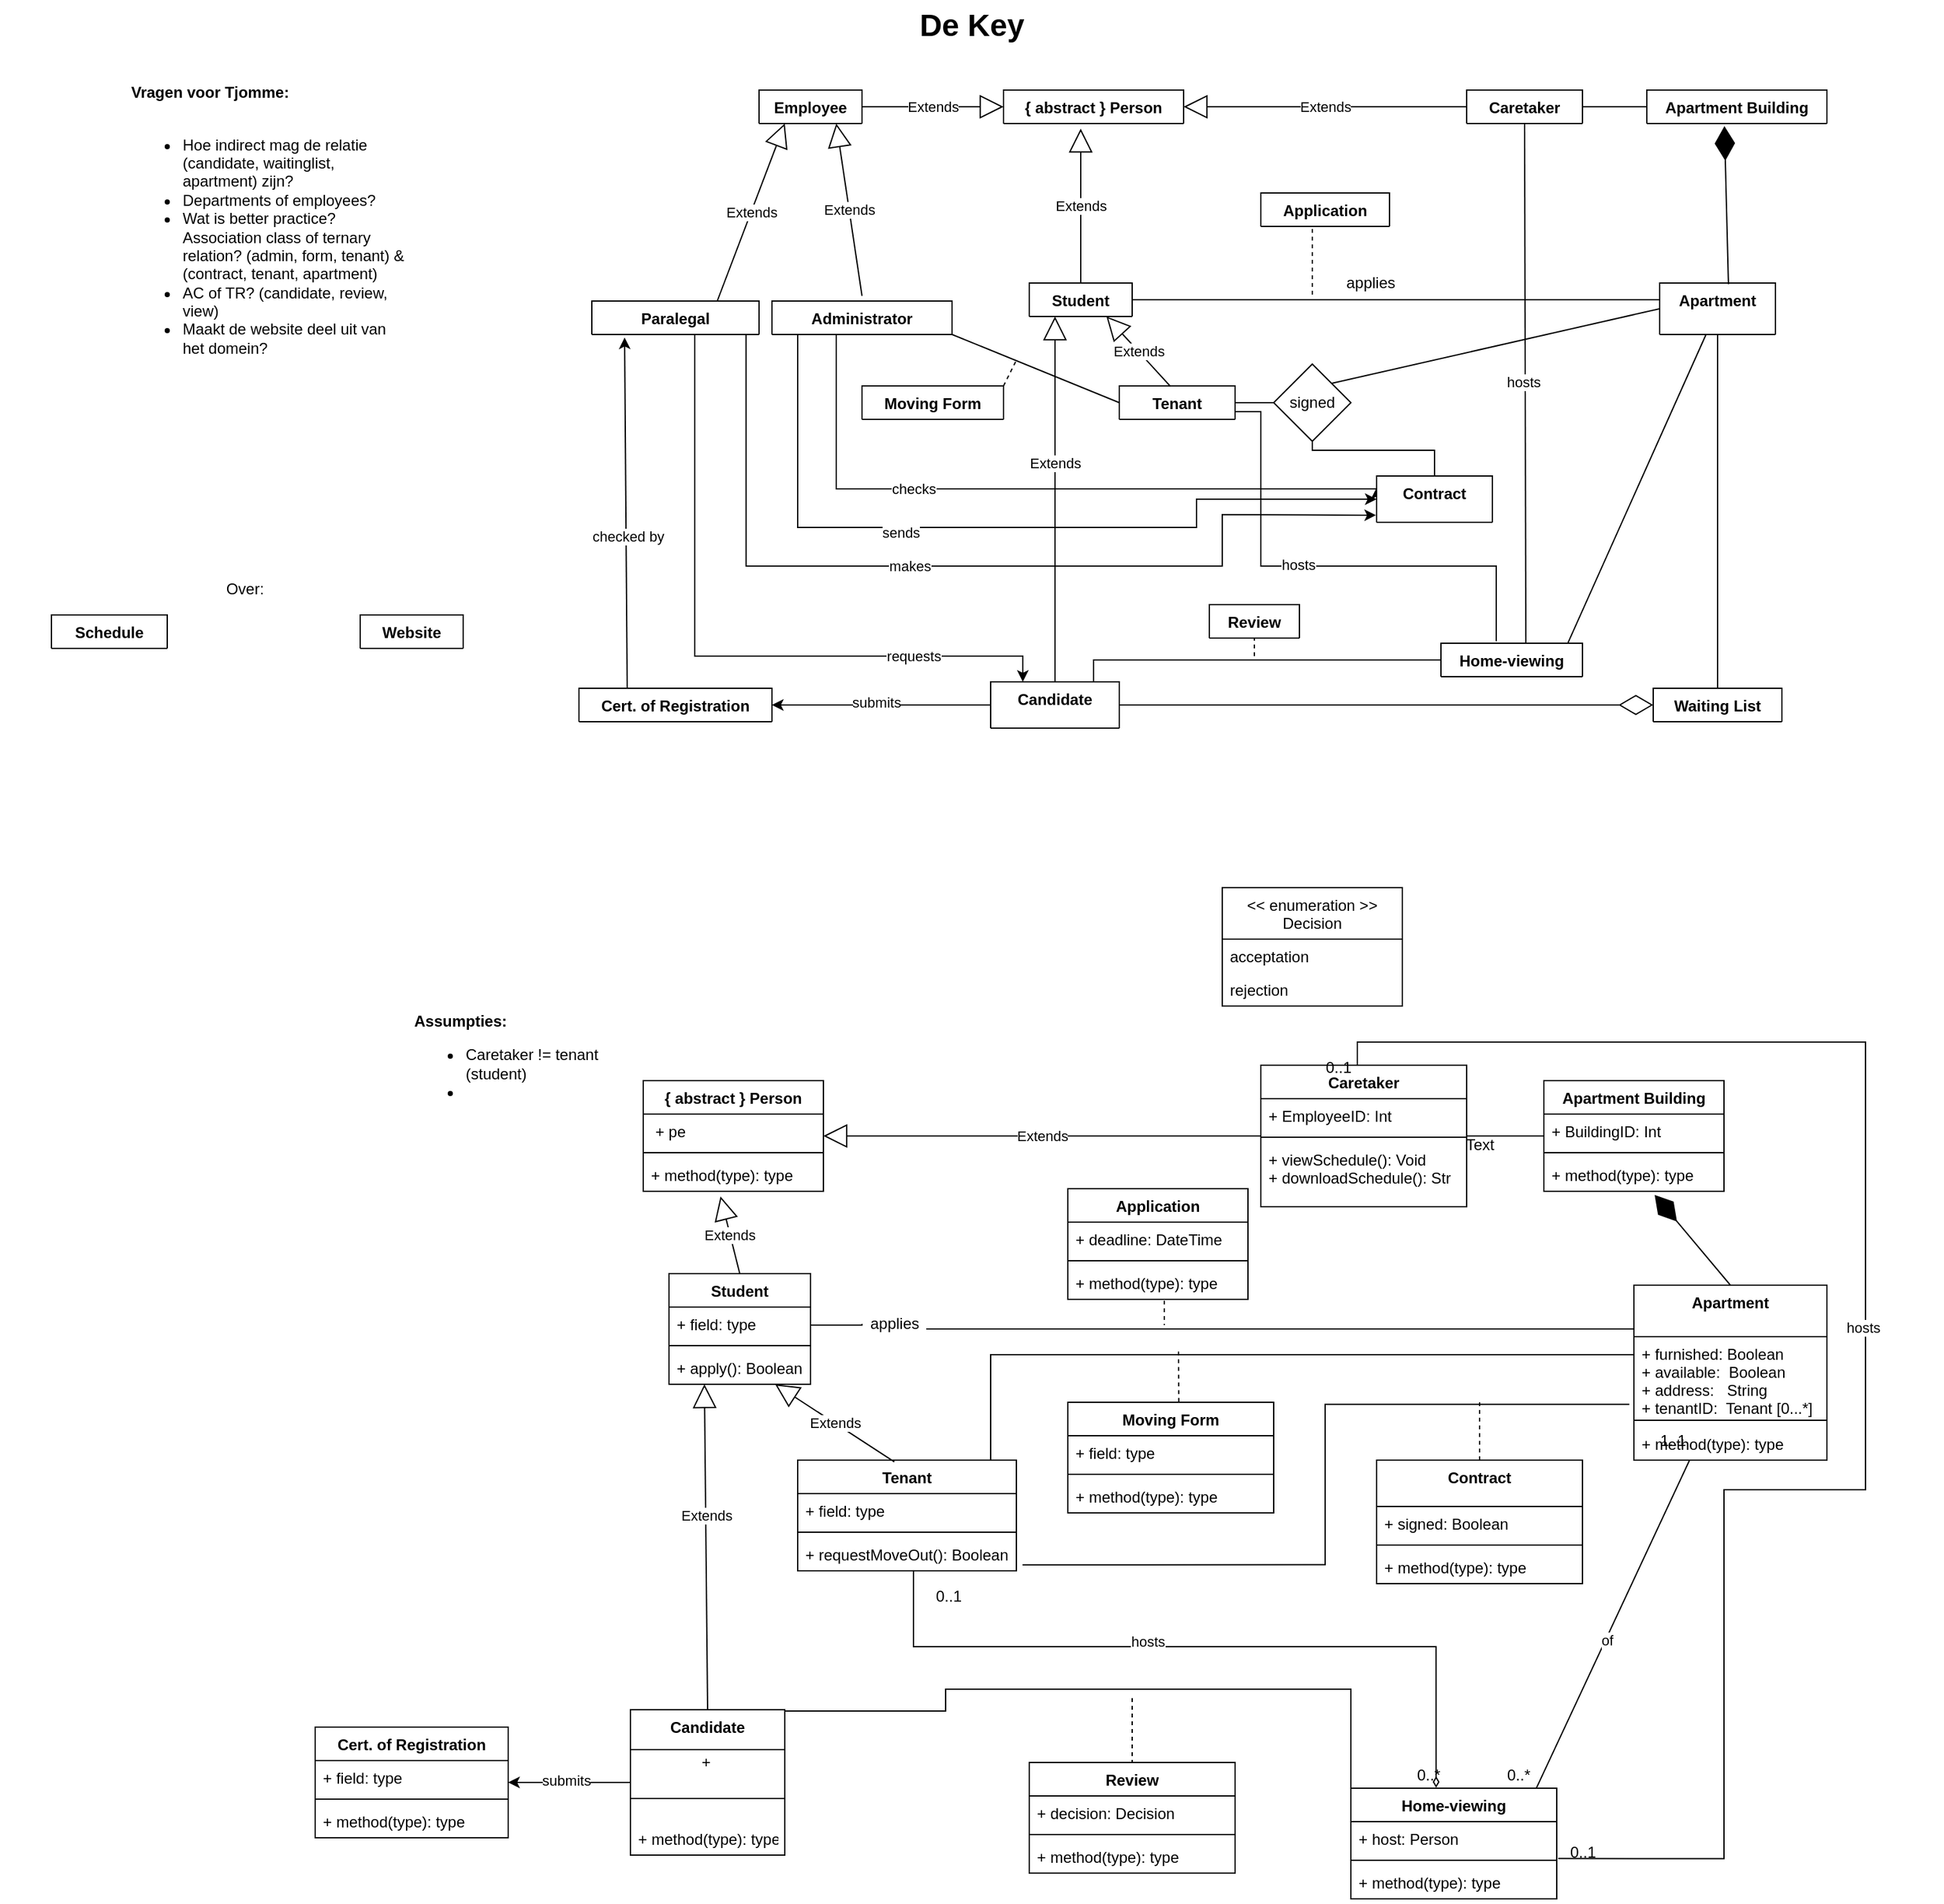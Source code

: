 <mxfile version="16.5.6" type="github">
  <diagram name="Page-1" id="929967ad-93f9-6ef4-fab6-5d389245f69c">
    <mxGraphModel dx="1350" dy="764" grid="1" gridSize="10" guides="1" tooltips="1" connect="1" arrows="1" fold="1" page="1" pageScale="1.5" pageWidth="1169" pageHeight="826" background="none" math="0" shadow="0">
      <root>
        <mxCell id="0" style=";html=1;" />
        <mxCell id="1" style=";html=1;" parent="0" />
        <mxCell id="1672d66443f91eb5-23" value="De Key" style="text;strokeColor=none;fillColor=none;html=1;fontSize=24;fontStyle=1;verticalAlign=middle;align=center;" parent="1" vertex="1">
          <mxGeometry x="120" y="40" width="1510" height="40" as="geometry" />
        </mxCell>
        <mxCell id="aL0a8O0HyVwf8DMYKESb-1" value="{ abstract } Person" style="swimlane;fontStyle=1;align=center;verticalAlign=top;childLayout=stackLayout;horizontal=1;startSize=26;horizontalStack=0;resizeParent=1;resizeParentMax=0;resizeLast=0;collapsible=1;marginBottom=0;" parent="1" collapsed="1" vertex="1">
          <mxGeometry x="900" y="110" width="140" height="26" as="geometry">
            <mxRectangle x="1000" y="130" width="160" height="86" as="alternateBounds" />
          </mxGeometry>
        </mxCell>
        <mxCell id="aL0a8O0HyVwf8DMYKESb-2" value=" + pe" style="text;strokeColor=none;fillColor=none;align=left;verticalAlign=top;spacingLeft=4;spacingRight=4;overflow=hidden;rotatable=0;points=[[0,0.5],[1,0.5]];portConstraint=eastwest;" parent="aL0a8O0HyVwf8DMYKESb-1" vertex="1">
          <mxGeometry y="26" width="160" height="26" as="geometry" />
        </mxCell>
        <mxCell id="aL0a8O0HyVwf8DMYKESb-3" value="" style="line;strokeWidth=1;fillColor=none;align=left;verticalAlign=middle;spacingTop=-1;spacingLeft=3;spacingRight=3;rotatable=0;labelPosition=right;points=[];portConstraint=eastwest;" parent="aL0a8O0HyVwf8DMYKESb-1" vertex="1">
          <mxGeometry y="52" width="160" height="8" as="geometry" />
        </mxCell>
        <mxCell id="aL0a8O0HyVwf8DMYKESb-4" value="+ method(type): type" style="text;strokeColor=none;fillColor=none;align=left;verticalAlign=top;spacingLeft=4;spacingRight=4;overflow=hidden;rotatable=0;points=[[0,0.5],[1,0.5]];portConstraint=eastwest;" parent="aL0a8O0HyVwf8DMYKESb-1" vertex="1">
          <mxGeometry y="60" width="160" height="26" as="geometry" />
        </mxCell>
        <mxCell id="bdAG7FjMVBAb1nlMK2Qh-5" value="Apartment" style="swimlane;fontStyle=1;align=center;verticalAlign=top;childLayout=stackLayout;horizontal=1;startSize=40;horizontalStack=0;resizeParent=1;resizeParentMax=0;resizeLast=0;collapsible=1;marginBottom=0;" parent="1" vertex="1" collapsed="1">
          <mxGeometry x="1410" y="260" width="90" height="40" as="geometry">
            <mxRectangle x="1250" y="256" width="160" height="94" as="alternateBounds" />
          </mxGeometry>
        </mxCell>
        <mxCell id="bdAG7FjMVBAb1nlMK2Qh-6" value="+ furnished: Boolean&#xa;+ available: Boolean&#xa;" style="text;strokeColor=none;fillColor=none;align=left;verticalAlign=top;spacingLeft=4;spacingRight=4;overflow=hidden;rotatable=0;points=[[0,0.5],[1,0.5]];portConstraint=eastwest;" parent="bdAG7FjMVBAb1nlMK2Qh-5" vertex="1">
          <mxGeometry y="26" width="160" height="34" as="geometry" />
        </mxCell>
        <mxCell id="bdAG7FjMVBAb1nlMK2Qh-7" value="" style="line;strokeWidth=1;fillColor=none;align=left;verticalAlign=middle;spacingTop=-1;spacingLeft=3;spacingRight=3;rotatable=0;labelPosition=right;points=[];portConstraint=eastwest;" parent="bdAG7FjMVBAb1nlMK2Qh-5" vertex="1">
          <mxGeometry y="60" width="160" height="8" as="geometry" />
        </mxCell>
        <mxCell id="bdAG7FjMVBAb1nlMK2Qh-8" value="+ method(type): type" style="text;strokeColor=none;fillColor=none;align=left;verticalAlign=top;spacingLeft=4;spacingRight=4;overflow=hidden;rotatable=0;points=[[0,0.5],[1,0.5]];portConstraint=eastwest;" parent="bdAG7FjMVBAb1nlMK2Qh-5" vertex="1">
          <mxGeometry y="68" width="160" height="26" as="geometry" />
        </mxCell>
        <mxCell id="aL0a8O0HyVwf8DMYKESb-5" value="Student" style="swimlane;fontStyle=1;align=center;verticalAlign=top;childLayout=stackLayout;horizontal=1;startSize=26;horizontalStack=0;resizeParent=1;resizeParentMax=0;resizeLast=0;collapsible=1;marginBottom=0;" parent="1" collapsed="1" vertex="1">
          <mxGeometry x="920" y="260" width="80" height="26" as="geometry">
            <mxRectangle x="1000" y="260" width="160" height="86" as="alternateBounds" />
          </mxGeometry>
        </mxCell>
        <mxCell id="aL0a8O0HyVwf8DMYKESb-6" value="+ field: type" style="text;strokeColor=none;fillColor=none;align=left;verticalAlign=top;spacingLeft=4;spacingRight=4;overflow=hidden;rotatable=0;points=[[0,0.5],[1,0.5]];portConstraint=eastwest;" parent="aL0a8O0HyVwf8DMYKESb-5" vertex="1">
          <mxGeometry y="26" width="160" height="26" as="geometry" />
        </mxCell>
        <mxCell id="aL0a8O0HyVwf8DMYKESb-7" value="" style="line;strokeWidth=1;fillColor=none;align=left;verticalAlign=middle;spacingTop=-1;spacingLeft=3;spacingRight=3;rotatable=0;labelPosition=right;points=[];portConstraint=eastwest;" parent="aL0a8O0HyVwf8DMYKESb-5" vertex="1">
          <mxGeometry y="52" width="160" height="8" as="geometry" />
        </mxCell>
        <mxCell id="aL0a8O0HyVwf8DMYKESb-8" value="+ method(type): type" style="text;strokeColor=none;fillColor=none;align=left;verticalAlign=top;spacingLeft=4;spacingRight=4;overflow=hidden;rotatable=0;points=[[0,0.5],[1,0.5]];portConstraint=eastwest;" parent="aL0a8O0HyVwf8DMYKESb-5" vertex="1">
          <mxGeometry y="60" width="160" height="26" as="geometry" />
        </mxCell>
        <mxCell id="bdAG7FjMVBAb1nlMK2Qh-9" value="Website" style="swimlane;fontStyle=1;align=center;verticalAlign=top;childLayout=stackLayout;horizontal=1;startSize=26;horizontalStack=0;resizeParent=1;resizeParentMax=0;resizeLast=0;collapsible=1;marginBottom=0;" parent="1" vertex="1" collapsed="1">
          <mxGeometry x="400" y="518" width="80" height="26" as="geometry">
            <mxRectangle x="1470" y="256" width="160" height="86" as="alternateBounds" />
          </mxGeometry>
        </mxCell>
        <mxCell id="bdAG7FjMVBAb1nlMK2Qh-10" value="+ field: type" style="text;strokeColor=none;fillColor=none;align=left;verticalAlign=top;spacingLeft=4;spacingRight=4;overflow=hidden;rotatable=0;points=[[0,0.5],[1,0.5]];portConstraint=eastwest;" parent="bdAG7FjMVBAb1nlMK2Qh-9" vertex="1">
          <mxGeometry y="26" width="160" height="26" as="geometry" />
        </mxCell>
        <mxCell id="bdAG7FjMVBAb1nlMK2Qh-11" value="" style="line;strokeWidth=1;fillColor=none;align=left;verticalAlign=middle;spacingTop=-1;spacingLeft=3;spacingRight=3;rotatable=0;labelPosition=right;points=[];portConstraint=eastwest;" parent="bdAG7FjMVBAb1nlMK2Qh-9" vertex="1">
          <mxGeometry y="52" width="160" height="8" as="geometry" />
        </mxCell>
        <mxCell id="bdAG7FjMVBAb1nlMK2Qh-12" value="+ method(type): type" style="text;strokeColor=none;fillColor=none;align=left;verticalAlign=top;spacingLeft=4;spacingRight=4;overflow=hidden;rotatable=0;points=[[0,0.5],[1,0.5]];portConstraint=eastwest;" parent="bdAG7FjMVBAb1nlMK2Qh-9" vertex="1">
          <mxGeometry y="60" width="160" height="26" as="geometry" />
        </mxCell>
        <mxCell id="bdAG7FjMVBAb1nlMK2Qh-96" style="edgeStyle=none;rounded=0;orthogonalLoop=1;jettySize=auto;html=1;entryX=0;entryY=0.5;entryDx=0;entryDy=0;endArrow=none;endFill=0;strokeWidth=1;exitX=1;exitY=0;exitDx=0;exitDy=0;" parent="1" source="bdAG7FjMVBAb1nlMK2Qh-131" target="bdAG7FjMVBAb1nlMK2Qh-5" edge="1">
          <mxGeometry relative="1" as="geometry">
            <mxPoint x="1190" y="320" as="sourcePoint" />
          </mxGeometry>
        </mxCell>
        <mxCell id="bdAG7FjMVBAb1nlMK2Qh-98" style="edgeStyle=orthogonalEdgeStyle;rounded=0;orthogonalLoop=1;jettySize=auto;html=1;exitX=0.5;exitY=1;exitDx=0;exitDy=0;endArrow=none;endFill=0;strokeWidth=1;entryX=0.391;entryY=-0.062;entryDx=0;entryDy=0;entryPerimeter=0;" parent="1" source="aL0a8O0HyVwf8DMYKESb-9" target="bdAG7FjMVBAb1nlMK2Qh-35" edge="1">
          <mxGeometry relative="1" as="geometry">
            <mxPoint x="1100" y="300" as="sourcePoint" />
            <mxPoint x="1260" y="500" as="targetPoint" />
            <Array as="points">
              <mxPoint x="1035" y="360" />
              <mxPoint x="1100" y="360" />
              <mxPoint x="1100" y="480" />
              <mxPoint x="1283" y="480" />
            </Array>
          </mxGeometry>
        </mxCell>
        <mxCell id="bdAG7FjMVBAb1nlMK2Qh-126" value="hosts" style="edgeLabel;html=1;align=center;verticalAlign=middle;resizable=0;points=[];" parent="bdAG7FjMVBAb1nlMK2Qh-98" vertex="1" connectable="0">
          <mxGeometry x="-0.076" y="1" relative="1" as="geometry">
            <mxPoint x="20" as="offset" />
          </mxGeometry>
        </mxCell>
        <mxCell id="bdAG7FjMVBAb1nlMK2Qh-109" style="edgeStyle=none;rounded=0;orthogonalLoop=1;jettySize=auto;html=1;exitX=0;exitY=0.5;exitDx=0;exitDy=0;entryX=1;entryY=1;entryDx=0;entryDy=0;endArrow=none;endFill=0;strokeWidth=1;" parent="1" source="aL0a8O0HyVwf8DMYKESb-9" target="bdAG7FjMVBAb1nlMK2Qh-19" edge="1">
          <mxGeometry relative="1" as="geometry">
            <mxPoint x="900" y="366.5" as="targetPoint" />
          </mxGeometry>
        </mxCell>
        <mxCell id="bdAG7FjMVBAb1nlMK2Qh-132" style="edgeStyle=orthogonalEdgeStyle;rounded=0;orthogonalLoop=1;jettySize=auto;html=1;exitX=1;exitY=0.5;exitDx=0;exitDy=0;endArrow=none;endFill=0;strokeWidth=1;" parent="1" source="aL0a8O0HyVwf8DMYKESb-9" target="bdAG7FjMVBAb1nlMK2Qh-131" edge="1">
          <mxGeometry relative="1" as="geometry" />
        </mxCell>
        <mxCell id="aL0a8O0HyVwf8DMYKESb-9" value="Tenant" style="swimlane;fontStyle=1;align=center;verticalAlign=top;childLayout=stackLayout;horizontal=1;startSize=26;horizontalStack=0;resizeParent=1;resizeParentMax=0;resizeLast=0;collapsible=1;marginBottom=0;" parent="1" collapsed="1" vertex="1">
          <mxGeometry x="990" y="340" width="90" height="26" as="geometry">
            <mxRectangle x="900" y="380" width="160" height="86" as="alternateBounds" />
          </mxGeometry>
        </mxCell>
        <mxCell id="aL0a8O0HyVwf8DMYKESb-10" value="+ field: type" style="text;strokeColor=none;fillColor=none;align=left;verticalAlign=top;spacingLeft=4;spacingRight=4;overflow=hidden;rotatable=0;points=[[0,0.5],[1,0.5]];portConstraint=eastwest;" parent="aL0a8O0HyVwf8DMYKESb-9" vertex="1">
          <mxGeometry y="26" width="160" height="26" as="geometry" />
        </mxCell>
        <mxCell id="aL0a8O0HyVwf8DMYKESb-11" value="" style="line;strokeWidth=1;fillColor=none;align=left;verticalAlign=middle;spacingTop=-1;spacingLeft=3;spacingRight=3;rotatable=0;labelPosition=right;points=[];portConstraint=eastwest;" parent="aL0a8O0HyVwf8DMYKESb-9" vertex="1">
          <mxGeometry y="52" width="160" height="8" as="geometry" />
        </mxCell>
        <mxCell id="aL0a8O0HyVwf8DMYKESb-12" value="+ method(type): type" style="text;strokeColor=none;fillColor=none;align=left;verticalAlign=top;spacingLeft=4;spacingRight=4;overflow=hidden;rotatable=0;points=[[0,0.5],[1,0.5]];portConstraint=eastwest;" parent="aL0a8O0HyVwf8DMYKESb-9" vertex="1">
          <mxGeometry y="60" width="160" height="26" as="geometry" />
        </mxCell>
        <mxCell id="bdAG7FjMVBAb1nlMK2Qh-118" style="edgeStyle=none;rounded=0;orthogonalLoop=1;jettySize=auto;html=1;exitX=1;exitY=0;exitDx=0;exitDy=0;dashed=1;endArrow=none;endFill=0;strokeWidth=1;" parent="1" source="bdAG7FjMVBAb1nlMK2Qh-15" edge="1">
          <mxGeometry relative="1" as="geometry">
            <mxPoint x="910" y="320" as="targetPoint" />
          </mxGeometry>
        </mxCell>
        <mxCell id="bdAG7FjMVBAb1nlMK2Qh-15" value="Moving Form" style="swimlane;fontStyle=1;align=center;verticalAlign=top;childLayout=stackLayout;horizontal=1;startSize=26;horizontalStack=0;resizeParent=1;resizeParentMax=0;resizeLast=0;collapsible=1;marginBottom=0;" parent="1" vertex="1" collapsed="1">
          <mxGeometry x="790" y="340" width="110" height="26" as="geometry">
            <mxRectangle x="1450" y="420" width="160" height="86" as="alternateBounds" />
          </mxGeometry>
        </mxCell>
        <mxCell id="bdAG7FjMVBAb1nlMK2Qh-16" value="+ field: type" style="text;strokeColor=none;fillColor=none;align=left;verticalAlign=top;spacingLeft=4;spacingRight=4;overflow=hidden;rotatable=0;points=[[0,0.5],[1,0.5]];portConstraint=eastwest;" parent="bdAG7FjMVBAb1nlMK2Qh-15" vertex="1">
          <mxGeometry y="26" width="160" height="26" as="geometry" />
        </mxCell>
        <mxCell id="bdAG7FjMVBAb1nlMK2Qh-17" value="" style="line;strokeWidth=1;fillColor=none;align=left;verticalAlign=middle;spacingTop=-1;spacingLeft=3;spacingRight=3;rotatable=0;labelPosition=right;points=[];portConstraint=eastwest;" parent="bdAG7FjMVBAb1nlMK2Qh-15" vertex="1">
          <mxGeometry y="52" width="160" height="8" as="geometry" />
        </mxCell>
        <mxCell id="bdAG7FjMVBAb1nlMK2Qh-18" value="+ method(type): type" style="text;strokeColor=none;fillColor=none;align=left;verticalAlign=top;spacingLeft=4;spacingRight=4;overflow=hidden;rotatable=0;points=[[0,0.5],[1,0.5]];portConstraint=eastwest;" parent="bdAG7FjMVBAb1nlMK2Qh-15" vertex="1">
          <mxGeometry y="60" width="160" height="26" as="geometry" />
        </mxCell>
        <mxCell id="bdAG7FjMVBAb1nlMK2Qh-92" style="edgeStyle=orthogonalEdgeStyle;rounded=0;orthogonalLoop=1;jettySize=auto;html=1;exitX=1;exitY=0;exitDx=0;exitDy=0;endArrow=none;endFill=0;strokeWidth=1;entryX=0;entryY=0.5;entryDx=0;entryDy=0;" parent="1" source="aL0a8O0HyVwf8DMYKESb-13" target="bdAG7FjMVBAb1nlMK2Qh-35" edge="1">
          <mxGeometry relative="1" as="geometry">
            <mxPoint x="1170" y="350" as="targetPoint" />
            <Array as="points">
              <mxPoint x="970" y="570" />
              <mxPoint x="970" y="553" />
            </Array>
          </mxGeometry>
        </mxCell>
        <mxCell id="bdAG7FjMVBAb1nlMK2Qh-120" style="edgeStyle=none;rounded=0;orthogonalLoop=1;jettySize=auto;html=1;exitX=0;exitY=0.5;exitDx=0;exitDy=0;entryX=1;entryY=0.5;entryDx=0;entryDy=0;endArrow=classic;endFill=1;strokeWidth=1;" parent="1" source="aL0a8O0HyVwf8DMYKESb-13" target="bdAG7FjMVBAb1nlMK2Qh-51" edge="1">
          <mxGeometry relative="1" as="geometry" />
        </mxCell>
        <mxCell id="bdAG7FjMVBAb1nlMK2Qh-122" value="submits" style="edgeLabel;html=1;align=center;verticalAlign=middle;resizable=0;points=[];" parent="bdAG7FjMVBAb1nlMK2Qh-120" vertex="1" connectable="0">
          <mxGeometry x="0.052" y="-2" relative="1" as="geometry">
            <mxPoint as="offset" />
          </mxGeometry>
        </mxCell>
        <mxCell id="aL0a8O0HyVwf8DMYKESb-13" value="Candidate" style="swimlane;fontStyle=1;align=center;verticalAlign=top;childLayout=stackLayout;horizontal=1;startSize=36;horizontalStack=0;resizeParent=1;resizeParentMax=0;resizeLast=0;collapsible=1;marginBottom=0;" parent="1" collapsed="1" vertex="1">
          <mxGeometry x="890" y="570" width="100" height="36" as="geometry">
            <mxRectangle x="1020" y="380" width="160" height="92" as="alternateBounds" />
          </mxGeometry>
        </mxCell>
        <mxCell id="aL0a8O0HyVwf8DMYKESb-15" value="" style="line;strokeWidth=1;fillColor=none;align=left;verticalAlign=middle;spacingTop=-1;spacingLeft=3;spacingRight=3;rotatable=0;labelPosition=right;points=[];portConstraint=eastwest;" parent="aL0a8O0HyVwf8DMYKESb-13" vertex="1">
          <mxGeometry y="36" width="160" height="30" as="geometry" />
        </mxCell>
        <mxCell id="aL0a8O0HyVwf8DMYKESb-16" value="+ method(type): type" style="text;strokeColor=none;fillColor=none;align=left;verticalAlign=top;spacingLeft=4;spacingRight=4;overflow=hidden;rotatable=0;points=[[0,0.5],[1,0.5]];portConstraint=eastwest;" parent="aL0a8O0HyVwf8DMYKESb-13" vertex="1">
          <mxGeometry y="66" width="160" height="26" as="geometry" />
        </mxCell>
        <mxCell id="bdAG7FjMVBAb1nlMK2Qh-136" style="edgeStyle=orthogonalEdgeStyle;rounded=0;orthogonalLoop=1;jettySize=auto;html=1;exitX=0.25;exitY=1;exitDx=0;exitDy=0;entryX=0;entryY=0.5;entryDx=0;entryDy=0;endArrow=classic;endFill=1;strokeWidth=1;" parent="1" source="bdAG7FjMVBAb1nlMK2Qh-19" target="bdAG7FjMVBAb1nlMK2Qh-55" edge="1">
          <mxGeometry relative="1" as="geometry">
            <Array as="points">
              <mxPoint x="740" y="300" />
              <mxPoint x="740" y="450" />
              <mxPoint x="1050" y="450" />
              <mxPoint x="1050" y="428" />
            </Array>
          </mxGeometry>
        </mxCell>
        <mxCell id="bdAG7FjMVBAb1nlMK2Qh-137" value="sends" style="edgeLabel;html=1;align=center;verticalAlign=middle;resizable=0;points=[];" parent="bdAG7FjMVBAb1nlMK2Qh-136" vertex="1" connectable="0">
          <mxGeometry x="-0.721" y="2" relative="1" as="geometry">
            <mxPoint x="78" y="80" as="offset" />
          </mxGeometry>
        </mxCell>
        <mxCell id="bdAG7FjMVBAb1nlMK2Qh-19" value="Administrator" style="swimlane;fontStyle=1;align=center;verticalAlign=top;childLayout=stackLayout;horizontal=1;startSize=26;horizontalStack=0;resizeParent=1;resizeParentMax=0;resizeLast=0;collapsible=1;marginBottom=0;" parent="1" vertex="1" collapsed="1">
          <mxGeometry x="720" y="274" width="140" height="26" as="geometry">
            <mxRectangle x="490" y="706" width="160" height="86" as="alternateBounds" />
          </mxGeometry>
        </mxCell>
        <mxCell id="bdAG7FjMVBAb1nlMK2Qh-20" value="+ field: type" style="text;strokeColor=none;fillColor=none;align=left;verticalAlign=top;spacingLeft=4;spacingRight=4;overflow=hidden;rotatable=0;points=[[0,0.5],[1,0.5]];portConstraint=eastwest;" parent="bdAG7FjMVBAb1nlMK2Qh-19" vertex="1">
          <mxGeometry y="26" width="160" height="26" as="geometry" />
        </mxCell>
        <mxCell id="bdAG7FjMVBAb1nlMK2Qh-21" value="" style="line;strokeWidth=1;fillColor=none;align=left;verticalAlign=middle;spacingTop=-1;spacingLeft=3;spacingRight=3;rotatable=0;labelPosition=right;points=[];portConstraint=eastwest;" parent="bdAG7FjMVBAb1nlMK2Qh-19" vertex="1">
          <mxGeometry y="52" width="160" height="8" as="geometry" />
        </mxCell>
        <mxCell id="bdAG7FjMVBAb1nlMK2Qh-22" value="+ method(type): type" style="text;strokeColor=none;fillColor=none;align=left;verticalAlign=top;spacingLeft=4;spacingRight=4;overflow=hidden;rotatable=0;points=[[0,0.5],[1,0.5]];portConstraint=eastwest;" parent="bdAG7FjMVBAb1nlMK2Qh-19" vertex="1">
          <mxGeometry y="60" width="160" height="26" as="geometry" />
        </mxCell>
        <mxCell id="bdAG7FjMVBAb1nlMK2Qh-94" style="edgeStyle=none;rounded=0;orthogonalLoop=1;jettySize=auto;html=1;exitX=0.5;exitY=1;exitDx=0;exitDy=0;entryX=0.6;entryY=0.026;entryDx=0;entryDy=0;endArrow=none;endFill=0;strokeWidth=1;entryPerimeter=0;" parent="1" source="aL0a8O0HyVwf8DMYKESb-17" target="bdAG7FjMVBAb1nlMK2Qh-35" edge="1">
          <mxGeometry relative="1" as="geometry" />
        </mxCell>
        <mxCell id="bdAG7FjMVBAb1nlMK2Qh-127" value="hosts" style="edgeLabel;html=1;align=center;verticalAlign=middle;resizable=0;points=[];" parent="bdAG7FjMVBAb1nlMK2Qh-94" vertex="1" connectable="0">
          <mxGeometry x="-0.01" y="-2" relative="1" as="geometry">
            <mxPoint as="offset" />
          </mxGeometry>
        </mxCell>
        <mxCell id="bdAG7FjMVBAb1nlMK2Qh-95" style="edgeStyle=none;rounded=0;orthogonalLoop=1;jettySize=auto;html=1;exitX=1;exitY=0.5;exitDx=0;exitDy=0;endArrow=none;endFill=0;strokeWidth=1;" parent="1" source="aL0a8O0HyVwf8DMYKESb-17" target="bdAG7FjMVBAb1nlMK2Qh-27" edge="1">
          <mxGeometry relative="1" as="geometry" />
        </mxCell>
        <mxCell id="aL0a8O0HyVwf8DMYKESb-17" value="Caretaker" style="swimlane;fontStyle=1;align=center;verticalAlign=top;childLayout=stackLayout;horizontal=1;startSize=26;horizontalStack=0;resizeParent=1;resizeParentMax=0;resizeLast=0;collapsible=1;marginBottom=0;" parent="1" collapsed="1" vertex="1">
          <mxGeometry x="1260" y="110" width="90" height="26" as="geometry">
            <mxRectangle x="750" y="140" width="160" height="86" as="alternateBounds" />
          </mxGeometry>
        </mxCell>
        <mxCell id="aL0a8O0HyVwf8DMYKESb-18" value="+ field: type" style="text;strokeColor=none;fillColor=none;align=left;verticalAlign=top;spacingLeft=4;spacingRight=4;overflow=hidden;rotatable=0;points=[[0,0.5],[1,0.5]];portConstraint=eastwest;" parent="aL0a8O0HyVwf8DMYKESb-17" vertex="1">
          <mxGeometry y="26" width="160" height="26" as="geometry" />
        </mxCell>
        <mxCell id="aL0a8O0HyVwf8DMYKESb-19" value="" style="line;strokeWidth=1;fillColor=none;align=left;verticalAlign=middle;spacingTop=-1;spacingLeft=3;spacingRight=3;rotatable=0;labelPosition=right;points=[];portConstraint=eastwest;" parent="aL0a8O0HyVwf8DMYKESb-17" vertex="1">
          <mxGeometry y="52" width="160" height="8" as="geometry" />
        </mxCell>
        <mxCell id="aL0a8O0HyVwf8DMYKESb-20" value="+ method(type): type" style="text;strokeColor=none;fillColor=none;align=left;verticalAlign=top;spacingLeft=4;spacingRight=4;overflow=hidden;rotatable=0;points=[[0,0.5],[1,0.5]];portConstraint=eastwest;" parent="aL0a8O0HyVwf8DMYKESb-17" vertex="1">
          <mxGeometry y="60" width="160" height="26" as="geometry" />
        </mxCell>
        <mxCell id="aL0a8O0HyVwf8DMYKESb-34" style="edgeStyle=orthogonalEdgeStyle;rounded=0;orthogonalLoop=1;jettySize=auto;html=1;exitX=0.5;exitY=1;exitDx=0;exitDy=0;endArrow=none;endFill=0;dashed=1;" parent="1" source="bdAG7FjMVBAb1nlMK2Qh-23" edge="1">
          <mxGeometry relative="1" as="geometry">
            <mxPoint x="1140" y="270" as="targetPoint" />
            <Array as="points">
              <mxPoint x="1140" y="260" />
              <mxPoint x="1140" y="260" />
            </Array>
          </mxGeometry>
        </mxCell>
        <mxCell id="bdAG7FjMVBAb1nlMK2Qh-23" value="Application" style="swimlane;fontStyle=1;align=center;verticalAlign=top;childLayout=stackLayout;horizontal=1;startSize=26;horizontalStack=0;resizeParent=1;resizeParentMax=0;resizeLast=0;collapsible=1;marginBottom=0;" parent="1" vertex="1" collapsed="1">
          <mxGeometry x="1100" y="190" width="100" height="26" as="geometry">
            <mxRectangle x="1180" y="108" width="160" height="86" as="alternateBounds" />
          </mxGeometry>
        </mxCell>
        <mxCell id="bdAG7FjMVBAb1nlMK2Qh-24" value="+ deadline: DateTime" style="text;strokeColor=none;fillColor=none;align=left;verticalAlign=top;spacingLeft=4;spacingRight=4;overflow=hidden;rotatable=0;points=[[0,0.5],[1,0.5]];portConstraint=eastwest;" parent="bdAG7FjMVBAb1nlMK2Qh-23" vertex="1">
          <mxGeometry y="26" width="160" height="26" as="geometry" />
        </mxCell>
        <mxCell id="bdAG7FjMVBAb1nlMK2Qh-25" value="" style="line;strokeWidth=1;fillColor=none;align=left;verticalAlign=middle;spacingTop=-1;spacingLeft=3;spacingRight=3;rotatable=0;labelPosition=right;points=[];portConstraint=eastwest;" parent="bdAG7FjMVBAb1nlMK2Qh-23" vertex="1">
          <mxGeometry y="52" width="160" height="8" as="geometry" />
        </mxCell>
        <mxCell id="bdAG7FjMVBAb1nlMK2Qh-26" value="+ method(type): type" style="text;strokeColor=none;fillColor=none;align=left;verticalAlign=top;spacingLeft=4;spacingRight=4;overflow=hidden;rotatable=0;points=[[0,0.5],[1,0.5]];portConstraint=eastwest;" parent="bdAG7FjMVBAb1nlMK2Qh-23" vertex="1">
          <mxGeometry y="60" width="160" height="26" as="geometry" />
        </mxCell>
        <mxCell id="aL0a8O0HyVwf8DMYKESb-22" value="Extends" style="endArrow=block;endSize=16;endFill=0;html=1;rounded=0;exitX=0;exitY=0.5;exitDx=0;exitDy=0;entryX=1;entryY=0.5;entryDx=0;entryDy=0;" parent="1" source="aL0a8O0HyVwf8DMYKESb-17" target="aL0a8O0HyVwf8DMYKESb-1" edge="1">
          <mxGeometry width="160" relative="1" as="geometry">
            <mxPoint x="1260" y="290" as="sourcePoint" />
            <mxPoint x="990" y="290" as="targetPoint" />
          </mxGeometry>
        </mxCell>
        <mxCell id="bdAG7FjMVBAb1nlMK2Qh-27" value="Apartment Building" style="swimlane;fontStyle=1;align=center;verticalAlign=top;childLayout=stackLayout;horizontal=1;startSize=26;horizontalStack=0;resizeParent=1;resizeParentMax=0;resizeLast=0;collapsible=1;marginBottom=0;" parent="1" vertex="1" collapsed="1">
          <mxGeometry x="1400" y="110" width="140" height="26" as="geometry">
            <mxRectangle x="1400" y="100" width="160" height="86" as="alternateBounds" />
          </mxGeometry>
        </mxCell>
        <mxCell id="bdAG7FjMVBAb1nlMK2Qh-28" value="+ field: type" style="text;strokeColor=none;fillColor=none;align=left;verticalAlign=top;spacingLeft=4;spacingRight=4;overflow=hidden;rotatable=0;points=[[0,0.5],[1,0.5]];portConstraint=eastwest;" parent="bdAG7FjMVBAb1nlMK2Qh-27" vertex="1">
          <mxGeometry y="26" width="160" height="26" as="geometry" />
        </mxCell>
        <mxCell id="bdAG7FjMVBAb1nlMK2Qh-29" value="" style="line;strokeWidth=1;fillColor=none;align=left;verticalAlign=middle;spacingTop=-1;spacingLeft=3;spacingRight=3;rotatable=0;labelPosition=right;points=[];portConstraint=eastwest;" parent="bdAG7FjMVBAb1nlMK2Qh-27" vertex="1">
          <mxGeometry y="52" width="160" height="8" as="geometry" />
        </mxCell>
        <mxCell id="bdAG7FjMVBAb1nlMK2Qh-30" value="+ method(type): type" style="text;strokeColor=none;fillColor=none;align=left;verticalAlign=top;spacingLeft=4;spacingRight=4;overflow=hidden;rotatable=0;points=[[0,0.5],[1,0.5]];portConstraint=eastwest;" parent="bdAG7FjMVBAb1nlMK2Qh-27" vertex="1">
          <mxGeometry y="60" width="160" height="26" as="geometry" />
        </mxCell>
        <mxCell id="aL0a8O0HyVwf8DMYKESb-23" value="Extends" style="endArrow=block;endSize=16;endFill=0;html=1;rounded=0;entryX=0.25;entryY=1;entryDx=0;entryDy=0;exitX=0.5;exitY=0;exitDx=0;exitDy=0;" parent="1" source="aL0a8O0HyVwf8DMYKESb-13" target="aL0a8O0HyVwf8DMYKESb-5" edge="1">
          <mxGeometry x="0.197" width="160" relative="1" as="geometry">
            <mxPoint x="1245.04" y="310.99" as="sourcePoint" />
            <mxPoint x="1130" y="310.002" as="targetPoint" />
            <mxPoint as="offset" />
          </mxGeometry>
        </mxCell>
        <mxCell id="bdAG7FjMVBAb1nlMK2Qh-93" style="edgeStyle=none;rounded=0;orthogonalLoop=1;jettySize=auto;html=1;exitX=0.893;exitY=0.031;exitDx=0;exitDy=0;endArrow=none;endFill=0;strokeWidth=1;exitPerimeter=0;" parent="1" source="bdAG7FjMVBAb1nlMK2Qh-35" target="bdAG7FjMVBAb1nlMK2Qh-5" edge="1">
          <mxGeometry relative="1" as="geometry" />
        </mxCell>
        <mxCell id="bdAG7FjMVBAb1nlMK2Qh-35" value="Home-viewing" style="swimlane;fontStyle=1;align=center;verticalAlign=top;childLayout=stackLayout;horizontal=1;startSize=26;horizontalStack=0;resizeParent=1;resizeParentMax=0;resizeLast=0;collapsible=1;marginBottom=0;" parent="1" vertex="1" collapsed="1">
          <mxGeometry x="1240" y="540" width="110" height="26" as="geometry">
            <mxRectangle x="680" y="310" width="160" height="86" as="alternateBounds" />
          </mxGeometry>
        </mxCell>
        <mxCell id="bdAG7FjMVBAb1nlMK2Qh-36" value="+ host: " style="text;strokeColor=none;fillColor=none;align=left;verticalAlign=top;spacingLeft=4;spacingRight=4;overflow=hidden;rotatable=0;points=[[0,0.5],[1,0.5]];portConstraint=eastwest;" parent="bdAG7FjMVBAb1nlMK2Qh-35" vertex="1">
          <mxGeometry y="26" width="160" height="26" as="geometry" />
        </mxCell>
        <mxCell id="bdAG7FjMVBAb1nlMK2Qh-37" value="" style="line;strokeWidth=1;fillColor=none;align=left;verticalAlign=middle;spacingTop=-1;spacingLeft=3;spacingRight=3;rotatable=0;labelPosition=right;points=[];portConstraint=eastwest;" parent="bdAG7FjMVBAb1nlMK2Qh-35" vertex="1">
          <mxGeometry y="52" width="160" height="8" as="geometry" />
        </mxCell>
        <mxCell id="bdAG7FjMVBAb1nlMK2Qh-38" value="+ method(type): type" style="text;strokeColor=none;fillColor=none;align=left;verticalAlign=top;spacingLeft=4;spacingRight=4;overflow=hidden;rotatable=0;points=[[0,0.5],[1,0.5]];portConstraint=eastwest;" parent="bdAG7FjMVBAb1nlMK2Qh-35" vertex="1">
          <mxGeometry y="60" width="160" height="26" as="geometry" />
        </mxCell>
        <mxCell id="aL0a8O0HyVwf8DMYKESb-24" value="Extends" style="endArrow=block;endSize=16;endFill=0;html=1;rounded=0;entryX=0.75;entryY=1;entryDx=0;entryDy=0;exitX=0.442;exitY=0.015;exitDx=0;exitDy=0;exitPerimeter=0;" parent="1" source="aL0a8O0HyVwf8DMYKESb-9" target="aL0a8O0HyVwf8DMYKESb-5" edge="1">
          <mxGeometry width="160" relative="1" as="geometry">
            <mxPoint x="1060" y="424" as="sourcePoint" />
            <mxPoint x="980" y="370" as="targetPoint" />
          </mxGeometry>
        </mxCell>
        <mxCell id="bdAG7FjMVBAb1nlMK2Qh-39" value="Review" style="swimlane;fontStyle=1;align=center;verticalAlign=top;childLayout=stackLayout;horizontal=1;startSize=26;horizontalStack=0;resizeParent=1;resizeParentMax=0;resizeLast=0;collapsible=1;marginBottom=0;" parent="1" vertex="1" collapsed="1">
          <mxGeometry x="1060" y="510" width="70" height="26" as="geometry">
            <mxRectangle x="1050" y="620" width="160" height="86" as="alternateBounds" />
          </mxGeometry>
        </mxCell>
        <mxCell id="bdAG7FjMVBAb1nlMK2Qh-40" value="+ decision: Decision" style="text;strokeColor=none;fillColor=none;align=left;verticalAlign=top;spacingLeft=4;spacingRight=4;overflow=hidden;rotatable=0;points=[[0,0.5],[1,0.5]];portConstraint=eastwest;" parent="bdAG7FjMVBAb1nlMK2Qh-39" vertex="1">
          <mxGeometry y="26" width="160" height="26" as="geometry" />
        </mxCell>
        <mxCell id="bdAG7FjMVBAb1nlMK2Qh-41" value="" style="line;strokeWidth=1;fillColor=none;align=left;verticalAlign=middle;spacingTop=-1;spacingLeft=3;spacingRight=3;rotatable=0;labelPosition=right;points=[];portConstraint=eastwest;" parent="bdAG7FjMVBAb1nlMK2Qh-39" vertex="1">
          <mxGeometry y="52" width="160" height="8" as="geometry" />
        </mxCell>
        <mxCell id="bdAG7FjMVBAb1nlMK2Qh-42" value="+ method(type): type" style="text;strokeColor=none;fillColor=none;align=left;verticalAlign=top;spacingLeft=4;spacingRight=4;overflow=hidden;rotatable=0;points=[[0,0.5],[1,0.5]];portConstraint=eastwest;" parent="bdAG7FjMVBAb1nlMK2Qh-39" vertex="1">
          <mxGeometry y="60" width="160" height="26" as="geometry" />
        </mxCell>
        <mxCell id="aL0a8O0HyVwf8DMYKESb-25" value="Extends" style="endArrow=block;endSize=16;endFill=0;html=1;rounded=0;exitX=0.5;exitY=0;exitDx=0;exitDy=0;" parent="1" source="aL0a8O0HyVwf8DMYKESb-5" edge="1">
          <mxGeometry width="160" relative="1" as="geometry">
            <mxPoint x="1200" y="290" as="sourcePoint" />
            <mxPoint x="960" y="140" as="targetPoint" />
          </mxGeometry>
        </mxCell>
        <mxCell id="bdAG7FjMVBAb1nlMK2Qh-80" style="edgeStyle=none;rounded=0;orthogonalLoop=1;jettySize=auto;html=1;endArrow=none;endFill=0;strokeWidth=1;entryX=0.5;entryY=1;entryDx=0;entryDy=0;exitX=0.5;exitY=0;exitDx=0;exitDy=0;" parent="1" source="bdAG7FjMVBAb1nlMK2Qh-43" target="bdAG7FjMVBAb1nlMK2Qh-5" edge="1">
          <mxGeometry relative="1" as="geometry">
            <mxPoint x="1320" y="380" as="sourcePoint" />
            <mxPoint x="1280" y="290" as="targetPoint" />
          </mxGeometry>
        </mxCell>
        <mxCell id="bdAG7FjMVBAb1nlMK2Qh-43" value="Waiting List" style="swimlane;fontStyle=1;align=center;verticalAlign=top;childLayout=stackLayout;horizontal=1;startSize=26;horizontalStack=0;resizeParent=1;resizeParentMax=0;resizeLast=0;collapsible=1;marginBottom=0;" parent="1" vertex="1" collapsed="1">
          <mxGeometry x="1405" y="575" width="100" height="26" as="geometry">
            <mxRectangle x="1400" y="430" width="160" height="86" as="alternateBounds" />
          </mxGeometry>
        </mxCell>
        <mxCell id="bdAG7FjMVBAb1nlMK2Qh-44" value="+ field: type" style="text;strokeColor=none;fillColor=none;align=left;verticalAlign=top;spacingLeft=4;spacingRight=4;overflow=hidden;rotatable=0;points=[[0,0.5],[1,0.5]];portConstraint=eastwest;" parent="bdAG7FjMVBAb1nlMK2Qh-43" vertex="1">
          <mxGeometry y="26" width="160" height="26" as="geometry" />
        </mxCell>
        <mxCell id="bdAG7FjMVBAb1nlMK2Qh-45" value="" style="line;strokeWidth=1;fillColor=none;align=left;verticalAlign=middle;spacingTop=-1;spacingLeft=3;spacingRight=3;rotatable=0;labelPosition=right;points=[];portConstraint=eastwest;" parent="bdAG7FjMVBAb1nlMK2Qh-43" vertex="1">
          <mxGeometry y="52" width="160" height="8" as="geometry" />
        </mxCell>
        <mxCell id="bdAG7FjMVBAb1nlMK2Qh-46" value="+ method(type): type" style="text;strokeColor=none;fillColor=none;align=left;verticalAlign=top;spacingLeft=4;spacingRight=4;overflow=hidden;rotatable=0;points=[[0,0.5],[1,0.5]];portConstraint=eastwest;" parent="bdAG7FjMVBAb1nlMK2Qh-43" vertex="1">
          <mxGeometry y="60" width="160" height="26" as="geometry" />
        </mxCell>
        <mxCell id="bdAG7FjMVBAb1nlMK2Qh-121" style="edgeStyle=none;rounded=0;orthogonalLoop=1;jettySize=auto;html=1;exitX=0.25;exitY=0;exitDx=0;exitDy=0;endArrow=classic;endFill=1;strokeWidth=1;entryX=0.196;entryY=1.09;entryDx=0;entryDy=0;entryPerimeter=0;" parent="1" source="bdAG7FjMVBAb1nlMK2Qh-51" target="bdAG7FjMVBAb1nlMK2Qh-59" edge="1">
          <mxGeometry relative="1" as="geometry" />
        </mxCell>
        <mxCell id="bdAG7FjMVBAb1nlMK2Qh-123" value="checked by" style="edgeLabel;html=1;align=center;verticalAlign=middle;resizable=0;points=[];" parent="bdAG7FjMVBAb1nlMK2Qh-121" vertex="1" connectable="0">
          <mxGeometry x="-0.129" y="-1" relative="1" as="geometry">
            <mxPoint as="offset" />
          </mxGeometry>
        </mxCell>
        <mxCell id="bdAG7FjMVBAb1nlMK2Qh-51" value="Cert. of Registration" style="swimlane;fontStyle=1;align=center;verticalAlign=top;childLayout=stackLayout;horizontal=1;startSize=26;horizontalStack=0;resizeParent=1;resizeParentMax=0;resizeLast=0;collapsible=1;marginBottom=0;" parent="1" vertex="1" collapsed="1">
          <mxGeometry x="570" y="575" width="150" height="26" as="geometry">
            <mxRectangle x="1280" y="620" width="160" height="86" as="alternateBounds" />
          </mxGeometry>
        </mxCell>
        <mxCell id="bdAG7FjMVBAb1nlMK2Qh-52" value="+ field: type" style="text;strokeColor=none;fillColor=none;align=left;verticalAlign=top;spacingLeft=4;spacingRight=4;overflow=hidden;rotatable=0;points=[[0,0.5],[1,0.5]];portConstraint=eastwest;" parent="bdAG7FjMVBAb1nlMK2Qh-51" vertex="1">
          <mxGeometry y="26" width="160" height="26" as="geometry" />
        </mxCell>
        <mxCell id="bdAG7FjMVBAb1nlMK2Qh-53" value="" style="line;strokeWidth=1;fillColor=none;align=left;verticalAlign=middle;spacingTop=-1;spacingLeft=3;spacingRight=3;rotatable=0;labelPosition=right;points=[];portConstraint=eastwest;" parent="bdAG7FjMVBAb1nlMK2Qh-51" vertex="1">
          <mxGeometry y="52" width="160" height="8" as="geometry" />
        </mxCell>
        <mxCell id="bdAG7FjMVBAb1nlMK2Qh-54" value="+ method(type): type" style="text;strokeColor=none;fillColor=none;align=left;verticalAlign=top;spacingLeft=4;spacingRight=4;overflow=hidden;rotatable=0;points=[[0,0.5],[1,0.5]];portConstraint=eastwest;" parent="bdAG7FjMVBAb1nlMK2Qh-51" vertex="1">
          <mxGeometry y="60" width="160" height="26" as="geometry" />
        </mxCell>
        <mxCell id="bdAG7FjMVBAb1nlMK2Qh-129" style="edgeStyle=orthogonalEdgeStyle;rounded=0;orthogonalLoop=1;jettySize=auto;html=1;exitX=-0.005;exitY=0.846;exitDx=0;exitDy=0;entryX=0.922;entryY=1;entryDx=0;entryDy=0;entryPerimeter=0;endArrow=none;endFill=0;strokeWidth=1;exitPerimeter=0;startArrow=classic;startFill=1;" parent="1" source="bdAG7FjMVBAb1nlMK2Qh-55" target="bdAG7FjMVBAb1nlMK2Qh-59" edge="1">
          <mxGeometry relative="1" as="geometry">
            <Array as="points">
              <mxPoint x="1180" y="440" />
              <mxPoint x="1070" y="440" />
              <mxPoint x="1070" y="480" />
              <mxPoint x="700" y="480" />
            </Array>
          </mxGeometry>
        </mxCell>
        <mxCell id="bdAG7FjMVBAb1nlMK2Qh-130" value="makes" style="edgeLabel;html=1;align=center;verticalAlign=middle;resizable=0;points=[];" parent="bdAG7FjMVBAb1nlMK2Qh-129" vertex="1" connectable="0">
          <mxGeometry x="0.28" relative="1" as="geometry">
            <mxPoint x="51" as="offset" />
          </mxGeometry>
        </mxCell>
        <mxCell id="bdAG7FjMVBAb1nlMK2Qh-134" style="edgeStyle=orthogonalEdgeStyle;rounded=0;orthogonalLoop=1;jettySize=auto;html=1;exitX=0;exitY=0.25;exitDx=0;exitDy=0;entryX=0.096;entryY=1;entryDx=0;entryDy=0;entryPerimeter=0;endArrow=none;endFill=0;strokeWidth=1;startArrow=classic;startFill=1;" parent="1" source="bdAG7FjMVBAb1nlMK2Qh-55" target="bdAG7FjMVBAb1nlMK2Qh-19" edge="1">
          <mxGeometry relative="1" as="geometry">
            <Array as="points">
              <mxPoint x="770" y="420" />
              <mxPoint x="770" y="300" />
            </Array>
          </mxGeometry>
        </mxCell>
        <mxCell id="bdAG7FjMVBAb1nlMK2Qh-135" value="checks" style="edgeLabel;html=1;align=center;verticalAlign=middle;resizable=0;points=[];" parent="bdAG7FjMVBAb1nlMK2Qh-134" vertex="1" connectable="0">
          <mxGeometry x="0.251" y="1" relative="1" as="geometry">
            <mxPoint y="-1" as="offset" />
          </mxGeometry>
        </mxCell>
        <mxCell id="bdAG7FjMVBAb1nlMK2Qh-55" value="Contract" style="swimlane;fontStyle=1;align=center;verticalAlign=top;childLayout=stackLayout;horizontal=1;startSize=36;horizontalStack=0;resizeParent=1;resizeParentMax=0;resizeLast=0;collapsible=1;marginBottom=0;" parent="1" vertex="1" collapsed="1">
          <mxGeometry x="1190" y="410" width="90" height="36" as="geometry">
            <mxRectangle x="450" y="420" width="160" height="86" as="alternateBounds" />
          </mxGeometry>
        </mxCell>
        <mxCell id="bdAG7FjMVBAb1nlMK2Qh-56" value="+ field: type" style="text;strokeColor=none;fillColor=none;align=left;verticalAlign=top;spacingLeft=4;spacingRight=4;overflow=hidden;rotatable=0;points=[[0,0.5],[1,0.5]];portConstraint=eastwest;" parent="bdAG7FjMVBAb1nlMK2Qh-55" vertex="1">
          <mxGeometry y="26" width="160" height="26" as="geometry" />
        </mxCell>
        <mxCell id="bdAG7FjMVBAb1nlMK2Qh-57" value="" style="line;strokeWidth=1;fillColor=none;align=left;verticalAlign=middle;spacingTop=-1;spacingLeft=3;spacingRight=3;rotatable=0;labelPosition=right;points=[];portConstraint=eastwest;" parent="bdAG7FjMVBAb1nlMK2Qh-55" vertex="1">
          <mxGeometry y="52" width="160" height="8" as="geometry" />
        </mxCell>
        <mxCell id="bdAG7FjMVBAb1nlMK2Qh-58" value="+ method(type): type" style="text;strokeColor=none;fillColor=none;align=left;verticalAlign=top;spacingLeft=4;spacingRight=4;overflow=hidden;rotatable=0;points=[[0,0.5],[1,0.5]];portConstraint=eastwest;" parent="bdAG7FjMVBAb1nlMK2Qh-55" vertex="1">
          <mxGeometry y="60" width="160" height="26" as="geometry" />
        </mxCell>
        <mxCell id="aL0a8O0HyVwf8DMYKESb-26" value="&lt;&lt; enumeration &gt;&gt;&#xa;Decision" style="swimlane;fontStyle=0;childLayout=stackLayout;horizontal=1;startSize=40;fillColor=none;horizontalStack=0;resizeParent=1;resizeParentMax=0;resizeLast=0;collapsible=1;marginBottom=0;" parent="1" vertex="1">
          <mxGeometry x="1070" y="730" width="140" height="92" as="geometry">
            <mxRectangle x="1070" y="730" width="130" height="40" as="alternateBounds" />
          </mxGeometry>
        </mxCell>
        <mxCell id="aL0a8O0HyVwf8DMYKESb-27" value="acceptation" style="text;strokeColor=none;fillColor=none;align=left;verticalAlign=top;spacingLeft=4;spacingRight=4;overflow=hidden;rotatable=0;points=[[0,0.5],[1,0.5]];portConstraint=eastwest;" parent="aL0a8O0HyVwf8DMYKESb-26" vertex="1">
          <mxGeometry y="40" width="140" height="26" as="geometry" />
        </mxCell>
        <mxCell id="aL0a8O0HyVwf8DMYKESb-28" value="rejection" style="text;strokeColor=none;fillColor=none;align=left;verticalAlign=top;spacingLeft=4;spacingRight=4;overflow=hidden;rotatable=0;points=[[0,0.5],[1,0.5]];portConstraint=eastwest;" parent="aL0a8O0HyVwf8DMYKESb-26" vertex="1">
          <mxGeometry y="66" width="140" height="26" as="geometry" />
        </mxCell>
        <mxCell id="aL0a8O0HyVwf8DMYKESb-33" style="edgeStyle=orthogonalEdgeStyle;rounded=0;orthogonalLoop=1;jettySize=auto;html=1;exitX=1;exitY=0.5;exitDx=0;exitDy=0;entryX=0;entryY=0.5;entryDx=0;entryDy=0;endArrow=none;endFill=0;" parent="1" source="aL0a8O0HyVwf8DMYKESb-6" target="bdAG7FjMVBAb1nlMK2Qh-6" edge="1">
          <mxGeometry relative="1" as="geometry">
            <Array as="points">
              <mxPoint x="1190" y="273" />
              <mxPoint x="1190" y="273" />
            </Array>
          </mxGeometry>
        </mxCell>
        <mxCell id="aL0a8O0HyVwf8DMYKESb-35" value="applies" style="text;html=1;align=center;verticalAlign=middle;resizable=0;points=[];autosize=1;strokeColor=none;fillColor=none;" parent="1" vertex="1">
          <mxGeometry x="1160" y="250" width="50" height="20" as="geometry" />
        </mxCell>
        <mxCell id="aL0a8O0HyVwf8DMYKESb-36" value="" style="endArrow=diamondThin;endFill=1;endSize=24;html=1;rounded=0;exitX=0.594;exitY=0.021;exitDx=0;exitDy=0;exitPerimeter=0;entryX=0.431;entryY=1.077;entryDx=0;entryDy=0;entryPerimeter=0;" parent="1" source="bdAG7FjMVBAb1nlMK2Qh-5" target="bdAG7FjMVBAb1nlMK2Qh-30" edge="1">
          <mxGeometry width="160" relative="1" as="geometry">
            <mxPoint x="1060" y="270" as="sourcePoint" />
            <mxPoint x="1220" y="270" as="targetPoint" />
          </mxGeometry>
        </mxCell>
        <mxCell id="bdAG7FjMVBAb1nlMK2Qh-124" style="edgeStyle=orthogonalEdgeStyle;rounded=0;orthogonalLoop=1;jettySize=auto;html=1;entryX=0.25;entryY=0;entryDx=0;entryDy=0;endArrow=classic;endFill=1;strokeWidth=1;exitX=0.75;exitY=1;exitDx=0;exitDy=0;" parent="1" source="bdAG7FjMVBAb1nlMK2Qh-59" target="aL0a8O0HyVwf8DMYKESb-13" edge="1">
          <mxGeometry relative="1" as="geometry">
            <mxPoint x="680" y="300" as="sourcePoint" />
            <Array as="points">
              <mxPoint x="660" y="300" />
              <mxPoint x="660" y="550" />
              <mxPoint x="915" y="550" />
            </Array>
          </mxGeometry>
        </mxCell>
        <mxCell id="bdAG7FjMVBAb1nlMK2Qh-125" value="requests" style="edgeLabel;html=1;align=center;verticalAlign=middle;resizable=0;points=[];" parent="bdAG7FjMVBAb1nlMK2Qh-124" vertex="1" connectable="0">
          <mxGeometry x="0.145" y="-2" relative="1" as="geometry">
            <mxPoint x="127" y="-2" as="offset" />
          </mxGeometry>
        </mxCell>
        <mxCell id="bdAG7FjMVBAb1nlMK2Qh-59" value="Paralegal" style="swimlane;fontStyle=1;align=center;verticalAlign=top;childLayout=stackLayout;horizontal=1;startSize=26;horizontalStack=0;resizeParent=1;resizeParentMax=0;resizeLast=0;collapsible=1;marginBottom=0;" parent="1" vertex="1" collapsed="1">
          <mxGeometry x="580" y="274" width="130" height="26" as="geometry">
            <mxRectangle x="310" y="706" width="160" height="86" as="alternateBounds" />
          </mxGeometry>
        </mxCell>
        <mxCell id="bdAG7FjMVBAb1nlMK2Qh-60" value="+ field: type" style="text;strokeColor=none;fillColor=none;align=left;verticalAlign=top;spacingLeft=4;spacingRight=4;overflow=hidden;rotatable=0;points=[[0,0.5],[1,0.5]];portConstraint=eastwest;" parent="bdAG7FjMVBAb1nlMK2Qh-59" vertex="1">
          <mxGeometry y="26" width="160" height="26" as="geometry" />
        </mxCell>
        <mxCell id="bdAG7FjMVBAb1nlMK2Qh-61" value="" style="line;strokeWidth=1;fillColor=none;align=left;verticalAlign=middle;spacingTop=-1;spacingLeft=3;spacingRight=3;rotatable=0;labelPosition=right;points=[];portConstraint=eastwest;" parent="bdAG7FjMVBAb1nlMK2Qh-59" vertex="1">
          <mxGeometry y="52" width="160" height="8" as="geometry" />
        </mxCell>
        <mxCell id="bdAG7FjMVBAb1nlMK2Qh-62" value="+ method(type): type" style="text;strokeColor=none;fillColor=none;align=left;verticalAlign=top;spacingLeft=4;spacingRight=4;overflow=hidden;rotatable=0;points=[[0,0.5],[1,0.5]];portConstraint=eastwest;" parent="bdAG7FjMVBAb1nlMK2Qh-59" vertex="1">
          <mxGeometry y="60" width="160" height="26" as="geometry" />
        </mxCell>
        <mxCell id="bdAG7FjMVBAb1nlMK2Qh-64" value="Schedule" style="swimlane;fontStyle=1;align=center;verticalAlign=top;childLayout=stackLayout;horizontal=1;startSize=26;horizontalStack=0;resizeParent=1;resizeParentMax=0;resizeLast=0;collapsible=1;marginBottom=0;" parent="1" vertex="1" collapsed="1">
          <mxGeometry x="160" y="518" width="90" height="26" as="geometry">
            <mxRectangle x="470" y="314" width="160" height="86" as="alternateBounds" />
          </mxGeometry>
        </mxCell>
        <mxCell id="bdAG7FjMVBAb1nlMK2Qh-65" value="+ field: type" style="text;strokeColor=none;fillColor=none;align=left;verticalAlign=top;spacingLeft=4;spacingRight=4;overflow=hidden;rotatable=0;points=[[0,0.5],[1,0.5]];portConstraint=eastwest;" parent="bdAG7FjMVBAb1nlMK2Qh-64" vertex="1">
          <mxGeometry y="26" width="160" height="26" as="geometry" />
        </mxCell>
        <mxCell id="bdAG7FjMVBAb1nlMK2Qh-66" value="" style="line;strokeWidth=1;fillColor=none;align=left;verticalAlign=middle;spacingTop=-1;spacingLeft=3;spacingRight=3;rotatable=0;labelPosition=right;points=[];portConstraint=eastwest;" parent="bdAG7FjMVBAb1nlMK2Qh-64" vertex="1">
          <mxGeometry y="52" width="160" height="8" as="geometry" />
        </mxCell>
        <mxCell id="bdAG7FjMVBAb1nlMK2Qh-67" value="+ method(type): type" style="text;strokeColor=none;fillColor=none;align=left;verticalAlign=top;spacingLeft=4;spacingRight=4;overflow=hidden;rotatable=0;points=[[0,0.5],[1,0.5]];portConstraint=eastwest;" parent="bdAG7FjMVBAb1nlMK2Qh-64" vertex="1">
          <mxGeometry y="60" width="160" height="26" as="geometry" />
        </mxCell>
        <mxCell id="bdAG7FjMVBAb1nlMK2Qh-79" value="" style="endArrow=diamondThin;endFill=0;endSize=24;html=1;rounded=0;exitX=1;exitY=0.5;exitDx=0;exitDy=0;entryX=0;entryY=0.5;entryDx=0;entryDy=0;" parent="1" source="aL0a8O0HyVwf8DMYKESb-13" target="bdAG7FjMVBAb1nlMK2Qh-43" edge="1">
          <mxGeometry width="160" relative="1" as="geometry">
            <mxPoint x="1313.46" y="270.546" as="sourcePoint" />
            <mxPoint x="1230" y="350" as="targetPoint" />
            <Array as="points" />
          </mxGeometry>
        </mxCell>
        <mxCell id="bdAG7FjMVBAb1nlMK2Qh-91" value="&lt;b&gt;Vragen voor Tjomme:&lt;/b&gt;&lt;br&gt;&lt;br&gt;&lt;ul&gt;&lt;li&gt;Hoe indirect mag de relatie (candidate, waitinglist, apartment) zijn?&lt;/li&gt;&lt;li&gt;Departments of employees?&lt;/li&gt;&lt;li&gt;Wat is better practice? Association class of ternary relation? (admin, form, tenant) &amp;amp; (contract, tenant, apartment)&lt;/li&gt;&lt;li&gt;AC of TR? (candidate, review, view)&lt;/li&gt;&lt;li&gt;Maakt de website deel uit van het domein?&lt;/li&gt;&lt;/ul&gt;" style="text;html=1;strokeColor=none;fillColor=none;align=left;verticalAlign=middle;whiteSpace=wrap;rounded=0;" parent="1" vertex="1">
          <mxGeometry x="220" y="160" width="220" height="114" as="geometry" />
        </mxCell>
        <mxCell id="bdAG7FjMVBAb1nlMK2Qh-99" value="&lt;b&gt;Assumpties:&lt;/b&gt;&lt;br&gt;&lt;ul&gt;&lt;li&gt;Caretaker != tenant (student)&lt;/li&gt;&lt;li&gt;&lt;br&gt;&lt;/li&gt;&lt;/ul&gt;" style="text;html=1;strokeColor=none;fillColor=none;align=left;verticalAlign=middle;whiteSpace=wrap;rounded=0;" parent="1" vertex="1">
          <mxGeometry x="440" y="810" width="180" height="114" as="geometry" />
        </mxCell>
        <mxCell id="bdAG7FjMVBAb1nlMK2Qh-100" value="Employee" style="swimlane;fontStyle=1;align=center;verticalAlign=top;childLayout=stackLayout;horizontal=1;startSize=26;horizontalStack=0;resizeParent=1;resizeParentMax=0;resizeLast=0;collapsible=1;marginBottom=0;" parent="1" collapsed="1" vertex="1">
          <mxGeometry x="710" y="110" width="80" height="26" as="geometry">
            <mxRectangle x="1000" y="260" width="160" height="86" as="alternateBounds" />
          </mxGeometry>
        </mxCell>
        <mxCell id="bdAG7FjMVBAb1nlMK2Qh-101" value="+ field: type" style="text;strokeColor=none;fillColor=none;align=left;verticalAlign=top;spacingLeft=4;spacingRight=4;overflow=hidden;rotatable=0;points=[[0,0.5],[1,0.5]];portConstraint=eastwest;" parent="bdAG7FjMVBAb1nlMK2Qh-100" vertex="1">
          <mxGeometry y="26" width="160" height="26" as="geometry" />
        </mxCell>
        <mxCell id="bdAG7FjMVBAb1nlMK2Qh-102" value="" style="line;strokeWidth=1;fillColor=none;align=left;verticalAlign=middle;spacingTop=-1;spacingLeft=3;spacingRight=3;rotatable=0;labelPosition=right;points=[];portConstraint=eastwest;" parent="bdAG7FjMVBAb1nlMK2Qh-100" vertex="1">
          <mxGeometry y="52" width="160" height="8" as="geometry" />
        </mxCell>
        <mxCell id="bdAG7FjMVBAb1nlMK2Qh-103" value="+ method(type): type" style="text;strokeColor=none;fillColor=none;align=left;verticalAlign=top;spacingLeft=4;spacingRight=4;overflow=hidden;rotatable=0;points=[[0,0.5],[1,0.5]];portConstraint=eastwest;" parent="bdAG7FjMVBAb1nlMK2Qh-100" vertex="1">
          <mxGeometry y="60" width="160" height="26" as="geometry" />
        </mxCell>
        <mxCell id="bdAG7FjMVBAb1nlMK2Qh-105" value="Extends" style="endArrow=block;endSize=16;endFill=0;html=1;rounded=0;exitX=1;exitY=0.5;exitDx=0;exitDy=0;entryX=0;entryY=0.5;entryDx=0;entryDy=0;" parent="1" source="bdAG7FjMVBAb1nlMK2Qh-100" target="aL0a8O0HyVwf8DMYKESb-1" edge="1">
          <mxGeometry width="160" relative="1" as="geometry">
            <mxPoint x="970" y="270" as="sourcePoint" />
            <mxPoint x="970" y="150" as="targetPoint" />
          </mxGeometry>
        </mxCell>
        <mxCell id="bdAG7FjMVBAb1nlMK2Qh-106" value="Extends" style="endArrow=block;endSize=16;endFill=0;html=1;rounded=0;entryX=0.75;entryY=1;entryDx=0;entryDy=0;" parent="1" target="bdAG7FjMVBAb1nlMK2Qh-100" edge="1">
          <mxGeometry width="160" relative="1" as="geometry">
            <mxPoint x="790" y="270" as="sourcePoint" />
            <mxPoint x="910" y="146" as="targetPoint" />
          </mxGeometry>
        </mxCell>
        <mxCell id="bdAG7FjMVBAb1nlMK2Qh-107" value="Extends" style="endArrow=block;endSize=16;endFill=0;html=1;rounded=0;entryX=0.25;entryY=1;entryDx=0;entryDy=0;exitX=0.75;exitY=0;exitDx=0;exitDy=0;" parent="1" source="bdAG7FjMVBAb1nlMK2Qh-59" target="bdAG7FjMVBAb1nlMK2Qh-100" edge="1">
          <mxGeometry width="160" relative="1" as="geometry">
            <mxPoint x="820" y="280" as="sourcePoint" />
            <mxPoint x="805" y="200" as="targetPoint" />
          </mxGeometry>
        </mxCell>
        <mxCell id="bdAG7FjMVBAb1nlMK2Qh-116" style="edgeStyle=none;rounded=0;orthogonalLoop=1;jettySize=auto;html=1;entryX=0.5;entryY=1;entryDx=0;entryDy=0;endArrow=none;endFill=0;strokeWidth=1;dashed=1;" parent="1" target="bdAG7FjMVBAb1nlMK2Qh-39" edge="1">
          <mxGeometry relative="1" as="geometry">
            <mxPoint x="1095" y="550" as="sourcePoint" />
          </mxGeometry>
        </mxCell>
        <mxCell id="bdAG7FjMVBAb1nlMK2Qh-133" style="edgeStyle=orthogonalEdgeStyle;rounded=0;orthogonalLoop=1;jettySize=auto;html=1;exitX=0.5;exitY=1;exitDx=0;exitDy=0;entryX=0.5;entryY=0;entryDx=0;entryDy=0;endArrow=none;endFill=0;strokeWidth=1;" parent="1" source="bdAG7FjMVBAb1nlMK2Qh-131" target="bdAG7FjMVBAb1nlMK2Qh-55" edge="1">
          <mxGeometry relative="1" as="geometry">
            <Array as="points">
              <mxPoint x="1140" y="390" />
              <mxPoint x="1235" y="390" />
            </Array>
          </mxGeometry>
        </mxCell>
        <mxCell id="bdAG7FjMVBAb1nlMK2Qh-131" value="signed" style="rhombus;whiteSpace=wrap;html=1;" parent="1" vertex="1">
          <mxGeometry x="1110" y="323" width="60" height="60" as="geometry" />
        </mxCell>
        <mxCell id="bdAG7FjMVBAb1nlMK2Qh-139" value="&lt;blockquote style=&quot;margin: 0 0 0 40px ; border: none ; padding: 0px&quot;&gt;Over:&lt;/blockquote&gt;" style="text;html=1;align=center;verticalAlign=middle;resizable=0;points=[];autosize=1;strokeColor=none;fillColor=none;" parent="1" vertex="1">
          <mxGeometry x="250" y="488" width="80" height="20" as="geometry" />
        </mxCell>
        <mxCell id="eA1mj9E_7ee3MF9rVHW5-1" value="{ abstract } Person" style="swimlane;fontStyle=1;align=center;verticalAlign=top;childLayout=stackLayout;horizontal=1;startSize=26;horizontalStack=0;resizeParent=1;resizeParentMax=0;resizeLast=0;collapsible=1;marginBottom=0;" parent="1" vertex="1">
          <mxGeometry x="620" y="880" width="140" height="86" as="geometry">
            <mxRectangle x="995" y="980" width="160" height="86" as="alternateBounds" />
          </mxGeometry>
        </mxCell>
        <mxCell id="eA1mj9E_7ee3MF9rVHW5-2" value=" + pe" style="text;strokeColor=none;fillColor=none;align=left;verticalAlign=top;spacingLeft=4;spacingRight=4;overflow=hidden;rotatable=0;points=[[0,0.5],[1,0.5]];portConstraint=eastwest;" parent="eA1mj9E_7ee3MF9rVHW5-1" vertex="1">
          <mxGeometry y="26" width="140" height="26" as="geometry" />
        </mxCell>
        <mxCell id="eA1mj9E_7ee3MF9rVHW5-3" value="" style="line;strokeWidth=1;fillColor=none;align=left;verticalAlign=middle;spacingTop=-1;spacingLeft=3;spacingRight=3;rotatable=0;labelPosition=right;points=[];portConstraint=eastwest;" parent="eA1mj9E_7ee3MF9rVHW5-1" vertex="1">
          <mxGeometry y="52" width="140" height="8" as="geometry" />
        </mxCell>
        <mxCell id="eA1mj9E_7ee3MF9rVHW5-4" value="+ method(type): type" style="text;strokeColor=none;fillColor=none;align=left;verticalAlign=top;spacingLeft=4;spacingRight=4;overflow=hidden;rotatable=0;points=[[0,0.5],[1,0.5]];portConstraint=eastwest;" parent="eA1mj9E_7ee3MF9rVHW5-1" vertex="1">
          <mxGeometry y="60" width="140" height="26" as="geometry" />
        </mxCell>
        <mxCell id="eA1mj9E_7ee3MF9rVHW5-5" value="Apartment" style="swimlane;fontStyle=1;align=center;verticalAlign=top;childLayout=stackLayout;horizontal=1;startSize=40;horizontalStack=0;resizeParent=1;resizeParentMax=0;resizeLast=0;collapsible=1;marginBottom=0;" parent="1" vertex="1">
          <mxGeometry x="1390" y="1039" width="150" height="136" as="geometry">
            <mxRectangle x="1250" y="256" width="160" height="94" as="alternateBounds" />
          </mxGeometry>
        </mxCell>
        <mxCell id="eA1mj9E_7ee3MF9rVHW5-6" value="+ furnished: Boolean&#xa;+ available:  Boolean&#xa;+ address:   String&#xa;+ tenantID:  Tenant [0...*]&#xa;" style="text;strokeColor=none;fillColor=none;align=left;verticalAlign=top;spacingLeft=4;spacingRight=4;overflow=hidden;rotatable=0;points=[[0,0.5],[1,0.5]];portConstraint=eastwest;" parent="eA1mj9E_7ee3MF9rVHW5-5" vertex="1">
          <mxGeometry y="40" width="150" height="60" as="geometry" />
        </mxCell>
        <mxCell id="eA1mj9E_7ee3MF9rVHW5-7" value="" style="line;strokeWidth=1;fillColor=none;align=left;verticalAlign=middle;spacingTop=-1;spacingLeft=3;spacingRight=3;rotatable=0;labelPosition=right;points=[];portConstraint=eastwest;" parent="eA1mj9E_7ee3MF9rVHW5-5" vertex="1">
          <mxGeometry y="100" width="150" height="10" as="geometry" />
        </mxCell>
        <mxCell id="eA1mj9E_7ee3MF9rVHW5-8" value="+ method(type): type" style="text;strokeColor=none;fillColor=none;align=left;verticalAlign=top;spacingLeft=4;spacingRight=4;overflow=hidden;rotatable=0;points=[[0,0.5],[1,0.5]];portConstraint=eastwest;" parent="eA1mj9E_7ee3MF9rVHW5-5" vertex="1">
          <mxGeometry y="110" width="150" height="26" as="geometry" />
        </mxCell>
        <mxCell id="eA1mj9E_7ee3MF9rVHW5-9" value="Student" style="swimlane;fontStyle=1;align=center;verticalAlign=top;childLayout=stackLayout;horizontal=1;startSize=26;horizontalStack=0;resizeParent=1;resizeParentMax=0;resizeLast=0;collapsible=1;marginBottom=0;" parent="1" vertex="1">
          <mxGeometry x="640" y="1030" width="110" height="86" as="geometry">
            <mxRectangle x="1000" y="260" width="160" height="86" as="alternateBounds" />
          </mxGeometry>
        </mxCell>
        <mxCell id="eA1mj9E_7ee3MF9rVHW5-10" value="+ field: type" style="text;strokeColor=none;fillColor=none;align=left;verticalAlign=top;spacingLeft=4;spacingRight=4;overflow=hidden;rotatable=0;points=[[0,0.5],[1,0.5]];portConstraint=eastwest;" parent="eA1mj9E_7ee3MF9rVHW5-9" vertex="1">
          <mxGeometry y="26" width="110" height="26" as="geometry" />
        </mxCell>
        <mxCell id="eA1mj9E_7ee3MF9rVHW5-11" value="" style="line;strokeWidth=1;fillColor=none;align=left;verticalAlign=middle;spacingTop=-1;spacingLeft=3;spacingRight=3;rotatable=0;labelPosition=right;points=[];portConstraint=eastwest;" parent="eA1mj9E_7ee3MF9rVHW5-9" vertex="1">
          <mxGeometry y="52" width="110" height="8" as="geometry" />
        </mxCell>
        <mxCell id="eA1mj9E_7ee3MF9rVHW5-12" value="+ apply(): Boolean" style="text;strokeColor=none;fillColor=none;align=left;verticalAlign=top;spacingLeft=4;spacingRight=4;overflow=hidden;rotatable=0;points=[[0,0.5],[1,0.5]];portConstraint=eastwest;" parent="eA1mj9E_7ee3MF9rVHW5-9" vertex="1">
          <mxGeometry y="60" width="110" height="26" as="geometry" />
        </mxCell>
        <mxCell id="eA1mj9E_7ee3MF9rVHW5-13" style="edgeStyle=orthogonalEdgeStyle;rounded=0;orthogonalLoop=1;jettySize=auto;html=1;entryX=0;entryY=0.5;entryDx=0;entryDy=0;endArrow=none;endFill=0;strokeWidth=1;" parent="1" source="eA1mj9E_7ee3MF9rVHW5-18" target="eA1mj9E_7ee3MF9rVHW5-5" edge="1">
          <mxGeometry relative="1" as="geometry">
            <mxPoint x="970" y="1140" as="sourcePoint" />
            <Array as="points">
              <mxPoint x="890" y="1093" />
            </Array>
          </mxGeometry>
        </mxCell>
        <mxCell id="eA1mj9E_7ee3MF9rVHW5-108" style="edgeStyle=orthogonalEdgeStyle;rounded=0;orthogonalLoop=1;jettySize=auto;html=1;exitX=0.5;exitY=1;exitDx=0;exitDy=0;entryX=0.414;entryY=-0.004;entryDx=0;entryDy=0;entryPerimeter=0;endArrow=diamondThin;endFill=0;" parent="1" source="eA1mj9E_7ee3MF9rVHW5-18" target="eA1mj9E_7ee3MF9rVHW5-58" edge="1">
          <mxGeometry relative="1" as="geometry">
            <Array as="points">
              <mxPoint x="830" y="1320" />
              <mxPoint x="1236" y="1320" />
            </Array>
          </mxGeometry>
        </mxCell>
        <mxCell id="0y_PwfmkchsJKhoWI1Dm-2" value="hosts" style="edgeLabel;html=1;align=center;verticalAlign=middle;resizable=0;points=[];" vertex="1" connectable="0" parent="eA1mj9E_7ee3MF9rVHW5-108">
          <mxGeometry x="-0.151" y="4" relative="1" as="geometry">
            <mxPoint as="offset" />
          </mxGeometry>
        </mxCell>
        <mxCell id="eA1mj9E_7ee3MF9rVHW5-18" value="Tenant" style="swimlane;fontStyle=1;align=center;verticalAlign=top;childLayout=stackLayout;horizontal=1;startSize=26;horizontalStack=0;resizeParent=1;resizeParentMax=0;resizeLast=0;collapsible=1;marginBottom=0;" parent="1" vertex="1">
          <mxGeometry x="740" y="1175" width="170" height="86" as="geometry">
            <mxRectangle x="800" y="1190" width="90" height="26" as="alternateBounds" />
          </mxGeometry>
        </mxCell>
        <mxCell id="eA1mj9E_7ee3MF9rVHW5-19" value="+ field: type" style="text;strokeColor=none;fillColor=none;align=left;verticalAlign=top;spacingLeft=4;spacingRight=4;overflow=hidden;rotatable=0;points=[[0,0.5],[1,0.5]];portConstraint=eastwest;" parent="eA1mj9E_7ee3MF9rVHW5-18" vertex="1">
          <mxGeometry y="26" width="170" height="26" as="geometry" />
        </mxCell>
        <mxCell id="eA1mj9E_7ee3MF9rVHW5-20" value="" style="line;strokeWidth=1;fillColor=none;align=left;verticalAlign=middle;spacingTop=-1;spacingLeft=3;spacingRight=3;rotatable=0;labelPosition=right;points=[];portConstraint=eastwest;" parent="eA1mj9E_7ee3MF9rVHW5-18" vertex="1">
          <mxGeometry y="52" width="170" height="8" as="geometry" />
        </mxCell>
        <mxCell id="eA1mj9E_7ee3MF9rVHW5-21" value="+ requestMoveOut(): Boolean" style="text;strokeColor=none;fillColor=none;align=left;verticalAlign=top;spacingLeft=4;spacingRight=4;overflow=hidden;rotatable=0;points=[[0,0.5],[1,0.5]];portConstraint=eastwest;" parent="eA1mj9E_7ee3MF9rVHW5-18" vertex="1">
          <mxGeometry y="60" width="170" height="26" as="geometry" />
        </mxCell>
        <mxCell id="eA1mj9E_7ee3MF9rVHW5-110" style="edgeStyle=none;rounded=0;orthogonalLoop=1;jettySize=auto;html=1;exitX=0.539;exitY=-0.004;exitDx=0;exitDy=0;dashed=1;endArrow=none;endFill=0;exitPerimeter=0;" parent="1" source="eA1mj9E_7ee3MF9rVHW5-23" edge="1">
          <mxGeometry relative="1" as="geometry">
            <mxPoint x="1036" y="1090" as="targetPoint" />
          </mxGeometry>
        </mxCell>
        <mxCell id="eA1mj9E_7ee3MF9rVHW5-23" value="Moving Form" style="swimlane;fontStyle=1;align=center;verticalAlign=top;childLayout=stackLayout;horizontal=1;startSize=26;horizontalStack=0;resizeParent=1;resizeParentMax=0;resizeLast=0;collapsible=1;marginBottom=0;" parent="1" vertex="1">
          <mxGeometry x="950" y="1130" width="160" height="86" as="geometry">
            <mxRectangle x="920" y="1080" width="110" height="26" as="alternateBounds" />
          </mxGeometry>
        </mxCell>
        <mxCell id="eA1mj9E_7ee3MF9rVHW5-24" value="+ field: type" style="text;strokeColor=none;fillColor=none;align=left;verticalAlign=top;spacingLeft=4;spacingRight=4;overflow=hidden;rotatable=0;points=[[0,0.5],[1,0.5]];portConstraint=eastwest;" parent="eA1mj9E_7ee3MF9rVHW5-23" vertex="1">
          <mxGeometry y="26" width="160" height="26" as="geometry" />
        </mxCell>
        <mxCell id="eA1mj9E_7ee3MF9rVHW5-25" value="" style="line;strokeWidth=1;fillColor=none;align=left;verticalAlign=middle;spacingTop=-1;spacingLeft=3;spacingRight=3;rotatable=0;labelPosition=right;points=[];portConstraint=eastwest;" parent="eA1mj9E_7ee3MF9rVHW5-23" vertex="1">
          <mxGeometry y="52" width="160" height="8" as="geometry" />
        </mxCell>
        <mxCell id="eA1mj9E_7ee3MF9rVHW5-26" value="+ method(type): type" style="text;strokeColor=none;fillColor=none;align=left;verticalAlign=top;spacingLeft=4;spacingRight=4;overflow=hidden;rotatable=0;points=[[0,0.5],[1,0.5]];portConstraint=eastwest;" parent="eA1mj9E_7ee3MF9rVHW5-23" vertex="1">
          <mxGeometry y="60" width="160" height="26" as="geometry" />
        </mxCell>
        <mxCell id="eA1mj9E_7ee3MF9rVHW5-27" style="edgeStyle=orthogonalEdgeStyle;rounded=0;orthogonalLoop=1;jettySize=auto;html=1;exitX=1;exitY=0;exitDx=0;exitDy=0;endArrow=none;endFill=0;strokeWidth=1;entryX=0;entryY=0.5;entryDx=0;entryDy=0;" parent="1" source="eA1mj9E_7ee3MF9rVHW5-30" target="eA1mj9E_7ee3MF9rVHW5-58" edge="1">
          <mxGeometry relative="1" as="geometry">
            <mxPoint x="1055" y="1150" as="targetPoint" />
            <Array as="points">
              <mxPoint x="855" y="1370" />
              <mxPoint x="855" y="1353" />
            </Array>
          </mxGeometry>
        </mxCell>
        <mxCell id="eA1mj9E_7ee3MF9rVHW5-28" style="edgeStyle=none;rounded=0;orthogonalLoop=1;jettySize=auto;html=1;exitX=0;exitY=0.5;exitDx=0;exitDy=0;entryX=1;entryY=0.5;entryDx=0;entryDy=0;endArrow=classic;endFill=1;strokeWidth=1;" parent="1" source="eA1mj9E_7ee3MF9rVHW5-30" target="eA1mj9E_7ee3MF9rVHW5-75" edge="1">
          <mxGeometry relative="1" as="geometry" />
        </mxCell>
        <mxCell id="eA1mj9E_7ee3MF9rVHW5-29" value="submits" style="edgeLabel;html=1;align=center;verticalAlign=middle;resizable=0;points=[];" parent="eA1mj9E_7ee3MF9rVHW5-28" vertex="1" connectable="0">
          <mxGeometry x="0.052" y="-2" relative="1" as="geometry">
            <mxPoint as="offset" />
          </mxGeometry>
        </mxCell>
        <mxCell id="eA1mj9E_7ee3MF9rVHW5-30" value="Candidate" style="swimlane;fontStyle=1;align=center;verticalAlign=top;childLayout=stackLayout;horizontal=1;startSize=31;horizontalStack=0;resizeParent=1;resizeParentMax=0;resizeLast=0;collapsible=1;marginBottom=0;" parent="1" vertex="1">
          <mxGeometry x="610" y="1369" width="120" height="113" as="geometry">
            <mxRectangle x="1020" y="380" width="160" height="92" as="alternateBounds" />
          </mxGeometry>
        </mxCell>
        <mxCell id="bdAG7FjMVBAb1nlMK2Qh-146" value="+&amp;nbsp;" style="text;html=1;align=center;verticalAlign=middle;resizable=0;points=[];autosize=1;strokeColor=none;fillColor=none;" vertex="1" parent="eA1mj9E_7ee3MF9rVHW5-30">
          <mxGeometry y="31" width="120" height="20" as="geometry" />
        </mxCell>
        <mxCell id="eA1mj9E_7ee3MF9rVHW5-31" value="" style="line;strokeWidth=1;fillColor=none;align=left;verticalAlign=middle;spacingTop=-1;spacingLeft=3;spacingRight=3;rotatable=0;labelPosition=right;points=[];portConstraint=eastwest;" parent="eA1mj9E_7ee3MF9rVHW5-30" vertex="1">
          <mxGeometry y="51" width="120" height="36" as="geometry" />
        </mxCell>
        <mxCell id="eA1mj9E_7ee3MF9rVHW5-32" value="+ method(type): type" style="text;strokeColor=none;fillColor=none;align=left;verticalAlign=top;spacingLeft=4;spacingRight=4;overflow=hidden;rotatable=0;points=[[0,0.5],[1,0.5]];portConstraint=eastwest;" parent="eA1mj9E_7ee3MF9rVHW5-30" vertex="1">
          <mxGeometry y="87" width="120" height="26" as="geometry" />
        </mxCell>
        <mxCell id="eA1mj9E_7ee3MF9rVHW5-39" style="edgeStyle=orthogonalEdgeStyle;rounded=0;orthogonalLoop=1;jettySize=auto;html=1;exitX=0.5;exitY=0;exitDx=0;exitDy=0;entryX=1.007;entryY=1.103;entryDx=0;entryDy=0;endArrow=none;endFill=0;strokeWidth=1;entryPerimeter=0;" parent="1" source="eA1mj9E_7ee3MF9rVHW5-42" target="eA1mj9E_7ee3MF9rVHW5-59" edge="1">
          <mxGeometry relative="1" as="geometry">
            <Array as="points">
              <mxPoint x="1175" y="850" />
              <mxPoint x="1570" y="850" />
              <mxPoint x="1570" y="1198" />
              <mxPoint x="1460" y="1198" />
              <mxPoint x="1460" y="1485" />
            </Array>
          </mxGeometry>
        </mxCell>
        <mxCell id="eA1mj9E_7ee3MF9rVHW5-40" value="hosts" style="edgeLabel;html=1;align=center;verticalAlign=middle;resizable=0;points=[];" parent="eA1mj9E_7ee3MF9rVHW5-39" vertex="1" connectable="0">
          <mxGeometry x="-0.01" y="-2" relative="1" as="geometry">
            <mxPoint as="offset" />
          </mxGeometry>
        </mxCell>
        <mxCell id="eA1mj9E_7ee3MF9rVHW5-41" style="edgeStyle=none;rounded=0;orthogonalLoop=1;jettySize=auto;html=1;exitX=1;exitY=0.5;exitDx=0;exitDy=0;endArrow=none;endFill=0;strokeWidth=1;" parent="1" source="eA1mj9E_7ee3MF9rVHW5-42" target="eA1mj9E_7ee3MF9rVHW5-52" edge="1">
          <mxGeometry relative="1" as="geometry" />
        </mxCell>
        <mxCell id="eA1mj9E_7ee3MF9rVHW5-42" value="Caretaker" style="swimlane;fontStyle=1;align=center;verticalAlign=top;childLayout=stackLayout;horizontal=1;startSize=26;horizontalStack=0;resizeParent=1;resizeParentMax=0;resizeLast=0;collapsible=1;marginBottom=0;" parent="1" vertex="1">
          <mxGeometry x="1100" y="868" width="160" height="110" as="geometry">
            <mxRectangle x="1355" y="980" width="160" height="86" as="alternateBounds" />
          </mxGeometry>
        </mxCell>
        <mxCell id="eA1mj9E_7ee3MF9rVHW5-43" value="+ EmployeeID: Int" style="text;strokeColor=none;fillColor=none;align=left;verticalAlign=top;spacingLeft=4;spacingRight=4;overflow=hidden;rotatable=0;points=[[0,0.5],[1,0.5]];portConstraint=eastwest;" parent="eA1mj9E_7ee3MF9rVHW5-42" vertex="1">
          <mxGeometry y="26" width="160" height="26" as="geometry" />
        </mxCell>
        <mxCell id="eA1mj9E_7ee3MF9rVHW5-44" value="" style="line;strokeWidth=1;fillColor=none;align=left;verticalAlign=middle;spacingTop=-1;spacingLeft=3;spacingRight=3;rotatable=0;labelPosition=right;points=[];portConstraint=eastwest;" parent="eA1mj9E_7ee3MF9rVHW5-42" vertex="1">
          <mxGeometry y="52" width="160" height="8" as="geometry" />
        </mxCell>
        <mxCell id="eA1mj9E_7ee3MF9rVHW5-45" value="+ viewSchedule(): Void&#xa;+ downloadSchedule(): Str&#xa;" style="text;strokeColor=none;fillColor=none;align=left;verticalAlign=top;spacingLeft=4;spacingRight=4;overflow=hidden;rotatable=0;points=[[0,0.5],[1,0.5]];portConstraint=eastwest;" parent="eA1mj9E_7ee3MF9rVHW5-42" vertex="1">
          <mxGeometry y="60" width="160" height="50" as="geometry" />
        </mxCell>
        <mxCell id="eA1mj9E_7ee3MF9rVHW5-46" style="edgeStyle=orthogonalEdgeStyle;rounded=0;orthogonalLoop=1;jettySize=auto;html=1;exitX=0.5;exitY=1;exitDx=0;exitDy=0;endArrow=none;endFill=0;dashed=1;" parent="1" source="eA1mj9E_7ee3MF9rVHW5-47" edge="1">
          <mxGeometry relative="1" as="geometry">
            <mxPoint x="1025" y="1070" as="targetPoint" />
            <Array as="points">
              <mxPoint x="1025" y="1060" />
              <mxPoint x="1025" y="1060" />
            </Array>
          </mxGeometry>
        </mxCell>
        <mxCell id="eA1mj9E_7ee3MF9rVHW5-47" value="Application" style="swimlane;fontStyle=1;align=center;verticalAlign=top;childLayout=stackLayout;horizontal=1;startSize=26;horizontalStack=0;resizeParent=1;resizeParentMax=0;resizeLast=0;collapsible=1;marginBottom=0;" parent="1" vertex="1">
          <mxGeometry x="950" y="964" width="140" height="86" as="geometry">
            <mxRectangle x="1180" y="108" width="160" height="86" as="alternateBounds" />
          </mxGeometry>
        </mxCell>
        <mxCell id="eA1mj9E_7ee3MF9rVHW5-48" value="+ deadline: DateTime" style="text;strokeColor=none;fillColor=none;align=left;verticalAlign=top;spacingLeft=4;spacingRight=4;overflow=hidden;rotatable=0;points=[[0,0.5],[1,0.5]];portConstraint=eastwest;" parent="eA1mj9E_7ee3MF9rVHW5-47" vertex="1">
          <mxGeometry y="26" width="140" height="26" as="geometry" />
        </mxCell>
        <mxCell id="eA1mj9E_7ee3MF9rVHW5-49" value="" style="line;strokeWidth=1;fillColor=none;align=left;verticalAlign=middle;spacingTop=-1;spacingLeft=3;spacingRight=3;rotatable=0;labelPosition=right;points=[];portConstraint=eastwest;" parent="eA1mj9E_7ee3MF9rVHW5-47" vertex="1">
          <mxGeometry y="52" width="140" height="8" as="geometry" />
        </mxCell>
        <mxCell id="eA1mj9E_7ee3MF9rVHW5-50" value="+ method(type): type" style="text;strokeColor=none;fillColor=none;align=left;verticalAlign=top;spacingLeft=4;spacingRight=4;overflow=hidden;rotatable=0;points=[[0,0.5],[1,0.5]];portConstraint=eastwest;" parent="eA1mj9E_7ee3MF9rVHW5-47" vertex="1">
          <mxGeometry y="60" width="140" height="26" as="geometry" />
        </mxCell>
        <mxCell id="eA1mj9E_7ee3MF9rVHW5-51" value="Extends" style="endArrow=block;endSize=16;endFill=0;html=1;rounded=0;exitX=0;exitY=0.5;exitDx=0;exitDy=0;entryX=1;entryY=0.5;entryDx=0;entryDy=0;" parent="1" source="eA1mj9E_7ee3MF9rVHW5-42" target="eA1mj9E_7ee3MF9rVHW5-1" edge="1">
          <mxGeometry width="160" relative="1" as="geometry">
            <mxPoint x="1145" y="1090" as="sourcePoint" />
            <mxPoint x="875" y="1090" as="targetPoint" />
          </mxGeometry>
        </mxCell>
        <mxCell id="eA1mj9E_7ee3MF9rVHW5-52" value="Apartment Building" style="swimlane;fontStyle=1;align=center;verticalAlign=top;childLayout=stackLayout;horizontal=1;startSize=26;horizontalStack=0;resizeParent=1;resizeParentMax=0;resizeLast=0;collapsible=1;marginBottom=0;" parent="1" vertex="1">
          <mxGeometry x="1320" y="880" width="140" height="86" as="geometry">
            <mxRectangle x="1400" y="100" width="160" height="86" as="alternateBounds" />
          </mxGeometry>
        </mxCell>
        <mxCell id="eA1mj9E_7ee3MF9rVHW5-53" value="+ BuildingID: Int" style="text;strokeColor=none;fillColor=none;align=left;verticalAlign=top;spacingLeft=4;spacingRight=4;overflow=hidden;rotatable=0;points=[[0,0.5],[1,0.5]];portConstraint=eastwest;" parent="eA1mj9E_7ee3MF9rVHW5-52" vertex="1">
          <mxGeometry y="26" width="140" height="26" as="geometry" />
        </mxCell>
        <mxCell id="eA1mj9E_7ee3MF9rVHW5-54" value="" style="line;strokeWidth=1;fillColor=none;align=left;verticalAlign=middle;spacingTop=-1;spacingLeft=3;spacingRight=3;rotatable=0;labelPosition=right;points=[];portConstraint=eastwest;" parent="eA1mj9E_7ee3MF9rVHW5-52" vertex="1">
          <mxGeometry y="52" width="140" height="8" as="geometry" />
        </mxCell>
        <mxCell id="eA1mj9E_7ee3MF9rVHW5-55" value="+ method(type): type" style="text;strokeColor=none;fillColor=none;align=left;verticalAlign=top;spacingLeft=4;spacingRight=4;overflow=hidden;rotatable=0;points=[[0,0.5],[1,0.5]];portConstraint=eastwest;" parent="eA1mj9E_7ee3MF9rVHW5-52" vertex="1">
          <mxGeometry y="60" width="140" height="26" as="geometry" />
        </mxCell>
        <mxCell id="eA1mj9E_7ee3MF9rVHW5-56" value="Extends" style="endArrow=block;endSize=16;endFill=0;html=1;rounded=0;entryX=0.25;entryY=1;entryDx=0;entryDy=0;exitX=0.5;exitY=0;exitDx=0;exitDy=0;" parent="1" source="eA1mj9E_7ee3MF9rVHW5-30" target="eA1mj9E_7ee3MF9rVHW5-9" edge="1">
          <mxGeometry x="0.197" width="160" relative="1" as="geometry">
            <mxPoint x="1130.04" y="1110.99" as="sourcePoint" />
            <mxPoint x="1015" y="1110.002" as="targetPoint" />
            <mxPoint as="offset" />
          </mxGeometry>
        </mxCell>
        <mxCell id="eA1mj9E_7ee3MF9rVHW5-57" style="edgeStyle=none;rounded=0;orthogonalLoop=1;jettySize=auto;html=1;exitX=0.893;exitY=0.031;exitDx=0;exitDy=0;endArrow=none;endFill=0;strokeWidth=1;exitPerimeter=0;" parent="1" source="eA1mj9E_7ee3MF9rVHW5-58" target="eA1mj9E_7ee3MF9rVHW5-5" edge="1">
          <mxGeometry relative="1" as="geometry" />
        </mxCell>
        <mxCell id="0y_PwfmkchsJKhoWI1Dm-5" value="of" style="edgeLabel;html=1;align=center;verticalAlign=middle;resizable=0;points=[];" vertex="1" connectable="0" parent="eA1mj9E_7ee3MF9rVHW5-57">
          <mxGeometry x="-0.082" y="-1" relative="1" as="geometry">
            <mxPoint as="offset" />
          </mxGeometry>
        </mxCell>
        <mxCell id="eA1mj9E_7ee3MF9rVHW5-58" value="Home-viewing" style="swimlane;fontStyle=1;align=center;verticalAlign=top;childLayout=stackLayout;horizontal=1;startSize=26;horizontalStack=0;resizeParent=1;resizeParentMax=0;resizeLast=0;collapsible=1;marginBottom=0;" parent="1" vertex="1">
          <mxGeometry x="1170" y="1430" width="160" height="86" as="geometry">
            <mxRectangle x="1170" y="1430" width="110" height="26" as="alternateBounds" />
          </mxGeometry>
        </mxCell>
        <mxCell id="eA1mj9E_7ee3MF9rVHW5-59" value="+ host: Person" style="text;strokeColor=none;fillColor=none;align=left;verticalAlign=top;spacingLeft=4;spacingRight=4;overflow=hidden;rotatable=0;points=[[0,0.5],[1,0.5]];portConstraint=eastwest;" parent="eA1mj9E_7ee3MF9rVHW5-58" vertex="1">
          <mxGeometry y="26" width="160" height="26" as="geometry" />
        </mxCell>
        <mxCell id="eA1mj9E_7ee3MF9rVHW5-60" value="" style="line;strokeWidth=1;fillColor=none;align=left;verticalAlign=middle;spacingTop=-1;spacingLeft=3;spacingRight=3;rotatable=0;labelPosition=right;points=[];portConstraint=eastwest;" parent="eA1mj9E_7ee3MF9rVHW5-58" vertex="1">
          <mxGeometry y="52" width="160" height="8" as="geometry" />
        </mxCell>
        <mxCell id="eA1mj9E_7ee3MF9rVHW5-61" value="+ method(type): type" style="text;strokeColor=none;fillColor=none;align=left;verticalAlign=top;spacingLeft=4;spacingRight=4;overflow=hidden;rotatable=0;points=[[0,0.5],[1,0.5]];portConstraint=eastwest;" parent="eA1mj9E_7ee3MF9rVHW5-58" vertex="1">
          <mxGeometry y="60" width="160" height="26" as="geometry" />
        </mxCell>
        <mxCell id="eA1mj9E_7ee3MF9rVHW5-62" value="Extends" style="endArrow=block;endSize=16;endFill=0;html=1;rounded=0;entryX=0.75;entryY=1;entryDx=0;entryDy=0;exitX=0.442;exitY=0.015;exitDx=0;exitDy=0;exitPerimeter=0;" parent="1" source="eA1mj9E_7ee3MF9rVHW5-18" target="eA1mj9E_7ee3MF9rVHW5-9" edge="1">
          <mxGeometry width="160" relative="1" as="geometry">
            <mxPoint x="945" y="1224" as="sourcePoint" />
            <mxPoint x="865" y="1170" as="targetPoint" />
          </mxGeometry>
        </mxCell>
        <mxCell id="eA1mj9E_7ee3MF9rVHW5-63" value="Review" style="swimlane;fontStyle=1;align=center;verticalAlign=top;childLayout=stackLayout;horizontal=1;startSize=26;horizontalStack=0;resizeParent=1;resizeParentMax=0;resizeLast=0;collapsible=1;marginBottom=0;" parent="1" vertex="1">
          <mxGeometry x="920" y="1410" width="160" height="86" as="geometry">
            <mxRectangle x="950" y="1290" width="70" height="26" as="alternateBounds" />
          </mxGeometry>
        </mxCell>
        <mxCell id="eA1mj9E_7ee3MF9rVHW5-64" value="+ decision: Decision" style="text;strokeColor=none;fillColor=none;align=left;verticalAlign=top;spacingLeft=4;spacingRight=4;overflow=hidden;rotatable=0;points=[[0,0.5],[1,0.5]];portConstraint=eastwest;" parent="eA1mj9E_7ee3MF9rVHW5-63" vertex="1">
          <mxGeometry y="26" width="160" height="26" as="geometry" />
        </mxCell>
        <mxCell id="eA1mj9E_7ee3MF9rVHW5-65" value="" style="line;strokeWidth=1;fillColor=none;align=left;verticalAlign=middle;spacingTop=-1;spacingLeft=3;spacingRight=3;rotatable=0;labelPosition=right;points=[];portConstraint=eastwest;" parent="eA1mj9E_7ee3MF9rVHW5-63" vertex="1">
          <mxGeometry y="52" width="160" height="8" as="geometry" />
        </mxCell>
        <mxCell id="eA1mj9E_7ee3MF9rVHW5-66" value="+ method(type): type" style="text;strokeColor=none;fillColor=none;align=left;verticalAlign=top;spacingLeft=4;spacingRight=4;overflow=hidden;rotatable=0;points=[[0,0.5],[1,0.5]];portConstraint=eastwest;" parent="eA1mj9E_7ee3MF9rVHW5-63" vertex="1">
          <mxGeometry y="60" width="160" height="26" as="geometry" />
        </mxCell>
        <mxCell id="eA1mj9E_7ee3MF9rVHW5-67" value="Extends" style="endArrow=block;endSize=16;endFill=0;html=1;rounded=0;exitX=0.5;exitY=0;exitDx=0;exitDy=0;" parent="1" source="eA1mj9E_7ee3MF9rVHW5-9" edge="1">
          <mxGeometry width="160" relative="1" as="geometry">
            <mxPoint x="1085" y="1090" as="sourcePoint" />
            <mxPoint x="680" y="970" as="targetPoint" />
          </mxGeometry>
        </mxCell>
        <mxCell id="eA1mj9E_7ee3MF9rVHW5-75" value="Cert. of Registration" style="swimlane;fontStyle=1;align=center;verticalAlign=top;childLayout=stackLayout;horizontal=1;startSize=26;horizontalStack=0;resizeParent=1;resizeParentMax=0;resizeLast=0;collapsible=1;marginBottom=0;" parent="1" vertex="1">
          <mxGeometry x="365" y="1382.5" width="150" height="86" as="geometry">
            <mxRectangle x="1280" y="620" width="160" height="86" as="alternateBounds" />
          </mxGeometry>
        </mxCell>
        <mxCell id="eA1mj9E_7ee3MF9rVHW5-76" value="+ field: type" style="text;strokeColor=none;fillColor=none;align=left;verticalAlign=top;spacingLeft=4;spacingRight=4;overflow=hidden;rotatable=0;points=[[0,0.5],[1,0.5]];portConstraint=eastwest;" parent="eA1mj9E_7ee3MF9rVHW5-75" vertex="1">
          <mxGeometry y="26" width="150" height="26" as="geometry" />
        </mxCell>
        <mxCell id="eA1mj9E_7ee3MF9rVHW5-77" value="" style="line;strokeWidth=1;fillColor=none;align=left;verticalAlign=middle;spacingTop=-1;spacingLeft=3;spacingRight=3;rotatable=0;labelPosition=right;points=[];portConstraint=eastwest;" parent="eA1mj9E_7ee3MF9rVHW5-75" vertex="1">
          <mxGeometry y="52" width="150" height="8" as="geometry" />
        </mxCell>
        <mxCell id="eA1mj9E_7ee3MF9rVHW5-78" value="+ method(type): type" style="text;strokeColor=none;fillColor=none;align=left;verticalAlign=top;spacingLeft=4;spacingRight=4;overflow=hidden;rotatable=0;points=[[0,0.5],[1,0.5]];portConstraint=eastwest;" parent="eA1mj9E_7ee3MF9rVHW5-75" vertex="1">
          <mxGeometry y="60" width="150" height="26" as="geometry" />
        </mxCell>
        <mxCell id="eA1mj9E_7ee3MF9rVHW5-109" style="rounded=0;orthogonalLoop=1;jettySize=auto;html=1;exitX=0.5;exitY=0;exitDx=0;exitDy=0;endArrow=none;endFill=0;dashed=1;" parent="1" source="eA1mj9E_7ee3MF9rVHW5-83" edge="1">
          <mxGeometry relative="1" as="geometry">
            <mxPoint x="1270" y="1130" as="targetPoint" />
          </mxGeometry>
        </mxCell>
        <mxCell id="eA1mj9E_7ee3MF9rVHW5-83" value="Contract" style="swimlane;fontStyle=1;align=center;verticalAlign=top;childLayout=stackLayout;horizontal=1;startSize=36;horizontalStack=0;resizeParent=1;resizeParentMax=0;resizeLast=0;collapsible=1;marginBottom=0;" parent="1" vertex="1">
          <mxGeometry x="1190" y="1175" width="160" height="96" as="geometry">
            <mxRectangle x="1090" y="1230" width="90" height="36" as="alternateBounds" />
          </mxGeometry>
        </mxCell>
        <mxCell id="eA1mj9E_7ee3MF9rVHW5-84" value="+ signed: Boolean" style="text;strokeColor=none;fillColor=none;align=left;verticalAlign=top;spacingLeft=4;spacingRight=4;overflow=hidden;rotatable=0;points=[[0,0.5],[1,0.5]];portConstraint=eastwest;" parent="eA1mj9E_7ee3MF9rVHW5-83" vertex="1">
          <mxGeometry y="36" width="160" height="26" as="geometry" />
        </mxCell>
        <mxCell id="eA1mj9E_7ee3MF9rVHW5-85" value="" style="line;strokeWidth=1;fillColor=none;align=left;verticalAlign=middle;spacingTop=-1;spacingLeft=3;spacingRight=3;rotatable=0;labelPosition=right;points=[];portConstraint=eastwest;" parent="eA1mj9E_7ee3MF9rVHW5-83" vertex="1">
          <mxGeometry y="62" width="160" height="8" as="geometry" />
        </mxCell>
        <mxCell id="eA1mj9E_7ee3MF9rVHW5-86" value="+ method(type): type" style="text;strokeColor=none;fillColor=none;align=left;verticalAlign=top;spacingLeft=4;spacingRight=4;overflow=hidden;rotatable=0;points=[[0,0.5],[1,0.5]];portConstraint=eastwest;" parent="eA1mj9E_7ee3MF9rVHW5-83" vertex="1">
          <mxGeometry y="70" width="160" height="26" as="geometry" />
        </mxCell>
        <mxCell id="eA1mj9E_7ee3MF9rVHW5-87" style="edgeStyle=orthogonalEdgeStyle;rounded=0;orthogonalLoop=1;jettySize=auto;html=1;entryX=0;entryY=0.5;entryDx=0;entryDy=0;endArrow=none;endFill=0;startArrow=none;" parent="1" target="eA1mj9E_7ee3MF9rVHW5-6" edge="1">
          <mxGeometry relative="1" as="geometry">
            <Array as="points">
              <mxPoint x="840" y="1073" />
              <mxPoint x="1390" y="1073" />
            </Array>
            <mxPoint x="860" y="1073" as="sourcePoint" />
          </mxGeometry>
        </mxCell>
        <mxCell id="eA1mj9E_7ee3MF9rVHW5-89" value="" style="endArrow=diamondThin;endFill=1;endSize=24;html=1;rounded=0;exitX=0.5;exitY=0;exitDx=0;exitDy=0;entryX=0.615;entryY=1.109;entryDx=0;entryDy=0;entryPerimeter=0;" parent="1" source="eA1mj9E_7ee3MF9rVHW5-5" target="eA1mj9E_7ee3MF9rVHW5-55" edge="1">
          <mxGeometry width="160" relative="1" as="geometry">
            <mxPoint x="945" y="1070" as="sourcePoint" />
            <mxPoint x="1105" y="1070" as="targetPoint" />
          </mxGeometry>
        </mxCell>
        <mxCell id="eA1mj9E_7ee3MF9rVHW5-104" style="edgeStyle=none;rounded=0;orthogonalLoop=1;jettySize=auto;html=1;endArrow=none;endFill=0;strokeWidth=1;dashed=1;entryX=0.5;entryY=0;entryDx=0;entryDy=0;" parent="1" target="eA1mj9E_7ee3MF9rVHW5-63" edge="1">
          <mxGeometry relative="1" as="geometry">
            <mxPoint x="1000" y="1360" as="sourcePoint" />
            <mxPoint x="990" y="1460" as="targetPoint" />
          </mxGeometry>
        </mxCell>
        <mxCell id="eA1mj9E_7ee3MF9rVHW5-107" style="edgeStyle=orthogonalEdgeStyle;rounded=0;orthogonalLoop=1;jettySize=auto;html=1;entryX=-0.024;entryY=0.877;entryDx=0;entryDy=0;endArrow=none;endFill=0;strokeWidth=1;entryPerimeter=0;exitX=1.028;exitY=0.821;exitDx=0;exitDy=0;exitPerimeter=0;" parent="1" source="eA1mj9E_7ee3MF9rVHW5-21" target="eA1mj9E_7ee3MF9rVHW5-6" edge="1">
          <mxGeometry relative="1" as="geometry">
            <mxPoint x="1330" y="1170" as="sourcePoint" />
            <mxPoint x="1305" y="1090" as="targetPoint" />
          </mxGeometry>
        </mxCell>
        <mxCell id="eA1mj9E_7ee3MF9rVHW5-88" value="applies" style="text;html=1;align=center;verticalAlign=middle;resizable=0;points=[];autosize=1;strokeColor=none;fillColor=none;" parent="1" vertex="1">
          <mxGeometry x="790" y="1059" width="50" height="20" as="geometry" />
        </mxCell>
        <mxCell id="bdAG7FjMVBAb1nlMK2Qh-143" value="" style="edgeStyle=orthogonalEdgeStyle;rounded=0;orthogonalLoop=1;jettySize=auto;html=1;exitX=1;exitY=0.5;exitDx=0;exitDy=0;endArrow=none;endFill=0;" parent="1" source="eA1mj9E_7ee3MF9rVHW5-10" edge="1">
          <mxGeometry relative="1" as="geometry">
            <Array as="points">
              <mxPoint x="750" y="1070" />
              <mxPoint x="790" y="1070" />
            </Array>
            <mxPoint x="720" y="1069" as="sourcePoint" />
            <mxPoint x="790" y="1069" as="targetPoint" />
          </mxGeometry>
        </mxCell>
        <mxCell id="0y_PwfmkchsJKhoWI1Dm-1" value="0..1" style="text;html=1;align=center;verticalAlign=middle;resizable=0;points=[];autosize=1;strokeColor=none;fillColor=none;" vertex="1" parent="1">
          <mxGeometry x="837" y="1271" width="40" height="20" as="geometry" />
        </mxCell>
        <mxCell id="0y_PwfmkchsJKhoWI1Dm-3" value="0..*" style="text;html=1;align=center;verticalAlign=middle;resizable=0;points=[];autosize=1;strokeColor=none;fillColor=none;" vertex="1" parent="1">
          <mxGeometry x="1215" y="1410" width="30" height="20" as="geometry" />
        </mxCell>
        <mxCell id="0y_PwfmkchsJKhoWI1Dm-4" value="0..*" style="text;html=1;align=center;verticalAlign=middle;resizable=0;points=[];autosize=1;strokeColor=none;fillColor=none;" vertex="1" parent="1">
          <mxGeometry x="1285" y="1410" width="30" height="20" as="geometry" />
        </mxCell>
        <mxCell id="0y_PwfmkchsJKhoWI1Dm-6" value="0..1" style="text;html=1;align=center;verticalAlign=middle;resizable=0;points=[];autosize=1;strokeColor=none;fillColor=none;" vertex="1" parent="1">
          <mxGeometry x="1330" y="1470" width="40" height="20" as="geometry" />
        </mxCell>
        <mxCell id="0y_PwfmkchsJKhoWI1Dm-7" value="1..1" style="text;html=1;align=center;verticalAlign=middle;resizable=0;points=[];autosize=1;strokeColor=none;fillColor=none;" vertex="1" parent="1">
          <mxGeometry x="1400" y="1150" width="40" height="20" as="geometry" />
        </mxCell>
        <mxCell id="0y_PwfmkchsJKhoWI1Dm-8" value="0..1" style="text;html=1;align=center;verticalAlign=middle;resizable=0;points=[];autosize=1;strokeColor=none;fillColor=none;" vertex="1" parent="1">
          <mxGeometry x="1140" y="860" width="40" height="20" as="geometry" />
        </mxCell>
        <mxCell id="0y_PwfmkchsJKhoWI1Dm-9" value="Text" style="text;html=1;align=center;verticalAlign=middle;resizable=0;points=[];autosize=1;strokeColor=none;fillColor=none;" vertex="1" parent="1">
          <mxGeometry x="1250" y="920" width="40" height="20" as="geometry" />
        </mxCell>
      </root>
    </mxGraphModel>
  </diagram>
</mxfile>
